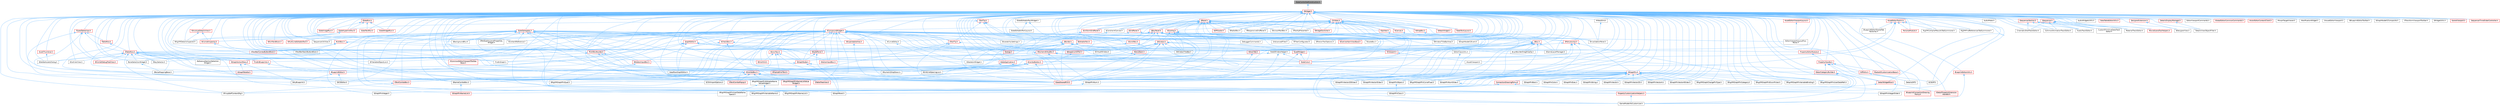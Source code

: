digraph "SlateControlledConstruction.h"
{
 // INTERACTIVE_SVG=YES
 // LATEX_PDF_SIZE
  bgcolor="transparent";
  edge [fontname=Helvetica,fontsize=10,labelfontname=Helvetica,labelfontsize=10];
  node [fontname=Helvetica,fontsize=10,shape=box,height=0.2,width=0.4];
  Node1 [id="Node000001",label="SlateControlledConstruction.h",height=0.2,width=0.4,color="gray40", fillcolor="grey60", style="filled", fontcolor="black",tooltip=" "];
  Node1 -> Node2 [id="edge1_Node000001_Node000002",dir="back",color="steelblue1",style="solid",tooltip=" "];
  Node2 [id="Node000002",label="SWidget.h",height=0.2,width=0.4,color="red", fillcolor="#FFF0F0", style="filled",URL="$dc/df5/SWidget_8h.html",tooltip=" "];
  Node2 -> Node3 [id="edge2_Node000002_Node000003",dir="back",color="steelblue1",style="solid",tooltip=" "];
  Node3 [id="Node000003",label="AssetEditorToolkit.h",height=0.2,width=0.4,color="red", fillcolor="#FFF0F0", style="filled",URL="$d9/d8b/AssetEditorToolkit_8h.html",tooltip=" "];
  Node3 -> Node7 [id="edge3_Node000003_Node000007",dir="back",color="steelblue1",style="solid",tooltip=" "];
  Node7 [id="Node000007",label="BlueprintEditor.h",height=0.2,width=0.4,color="red", fillcolor="#FFF0F0", style="filled",URL="$df/d7d/BlueprintEditor_8h.html",tooltip=" "];
  Node7 -> Node15 [id="edge4_Node000007_Node000015",dir="back",color="steelblue1",style="solid",tooltip=" "];
  Node15 [id="Node000015",label="SMyBlueprint.h",height=0.2,width=0.4,color="grey40", fillcolor="white", style="filled",URL="$d3/d34/SMyBlueprint_8h.html",tooltip=" "];
  Node7 -> Node16 [id="edge5_Node000007_Node000016",dir="back",color="steelblue1",style="solid",tooltip=" "];
  Node16 [id="Node000016",label="SSCSEditor.h",height=0.2,width=0.4,color="grey40", fillcolor="white", style="filled",URL="$d0/d2e/SSCSEditor_8h.html",tooltip=" "];
  Node3 -> Node21 [id="edge6_Node000003_Node000021",dir="back",color="steelblue1",style="solid",tooltip=" "];
  Node21 [id="Node000021",label="BlueprintEditorSharedTab\lFactories.h",height=0.2,width=0.4,color="grey40", fillcolor="white", style="filled",URL="$d3/d15/BlueprintEditorSharedTabFactories_8h.html",tooltip=" "];
  Node3 -> Node22 [id="edge7_Node000003_Node000022",dir="back",color="steelblue1",style="solid",tooltip=" "];
  Node22 [id="Node000022",label="FindInGraph.h",height=0.2,width=0.4,color="grey40", fillcolor="white", style="filled",URL="$de/d36/FindInGraph_8h.html",tooltip=" "];
  Node3 -> Node27 [id="edge8_Node000003_Node000027",dir="back",color="steelblue1",style="solid",tooltip=" "];
  Node27 [id="Node000027",label="PersonaModule.h",height=0.2,width=0.4,color="red", fillcolor="#FFF0F0", style="filled",URL="$de/d74/PersonaModule_8h.html",tooltip=" "];
  Node3 -> Node29 [id="edge9_Node000003_Node000029",dir="back",color="steelblue1",style="solid",tooltip=" "];
  Node29 [id="Node000029",label="RigVMCompilerResultsTabSummoner.h",height=0.2,width=0.4,color="grey40", fillcolor="white", style="filled",URL="$dd/d05/RigVMCompilerResultsTabSummoner_8h.html",tooltip=" "];
  Node3 -> Node36 [id="edge10_Node000003_Node000036",dir="back",color="steelblue1",style="solid",tooltip=" "];
  Node36 [id="Node000036",label="RigVMFindReferencesTabSummoner.h",height=0.2,width=0.4,color="grey40", fillcolor="white", style="filled",URL="$d5/d7d/RigVMFindReferencesTabSummoner_8h.html",tooltip=" "];
  Node2 -> Node63 [id="edge11_Node000002_Node000063",dir="back",color="steelblue1",style="solid",tooltip=" "];
  Node63 [id="Node000063",label="AssetEditorViewportLayout.h",height=0.2,width=0.4,color="red", fillcolor="#FFF0F0", style="filled",URL="$df/d46/AssetEditorViewportLayout_8h.html",tooltip=" "];
  Node63 -> Node65 [id="edge12_Node000063_Node000065",dir="back",color="steelblue1",style="solid",tooltip=" "];
  Node65 [id="Node000065",label="EditorViewportLayoutFour\lPanes.h",height=0.2,width=0.4,color="grey40", fillcolor="white", style="filled",URL="$d4/d84/EditorViewportLayoutFourPanes_8h.html",tooltip=" "];
  Node2 -> Node70 [id="edge13_Node000002_Node000070",dir="back",color="steelblue1",style="solid",tooltip=" "];
  Node70 [id="Node000070",label="AssetThumbnail.h",height=0.2,width=0.4,color="red", fillcolor="#FFF0F0", style="filled",URL="$d7/d61/AssetThumbnail_8h.html",tooltip=" "];
  Node70 -> Node79 [id="edge14_Node000070_Node000079",dir="back",color="steelblue1",style="solid",tooltip=" "];
  Node79 [id="Node000079",label="SDeleteAssetsDialog.h",height=0.2,width=0.4,color="grey40", fillcolor="white", style="filled",URL="$d7/d0d/SDeleteAssetsDialog_8h.html",tooltip=" "];
  Node2 -> Node80 [id="edge15_Node000002_Node000080",dir="back",color="steelblue1",style="solid",tooltip=" "];
  Node80 [id="Node000080",label="AudioMeter.h",height=0.2,width=0.4,color="grey40", fillcolor="white", style="filled",URL="$de/db0/AudioMeter_8h.html",tooltip=" "];
  Node2 -> Node81 [id="edge16_Node000002_Node000081",dir="back",color="steelblue1",style="solid",tooltip=" "];
  Node81 [id="Node000081",label="AudioTrackEditor.h",height=0.2,width=0.4,color="grey40", fillcolor="white", style="filled",URL="$dd/d96/AudioTrackEditor_8h.html",tooltip=" "];
  Node2 -> Node82 [id="edge17_Node000002_Node000082",dir="back",color="steelblue1",style="solid",tooltip=" "];
  Node82 [id="Node000082",label="AudioWidgetsUtils.h",height=0.2,width=0.4,color="grey40", fillcolor="white", style="filled",URL="$da/d9a/AudioWidgetsUtils_8h.html",tooltip=" "];
  Node2 -> Node83 [id="edge18_Node000002_Node000083",dir="back",color="steelblue1",style="solid",tooltip=" "];
  Node83 [id="Node000083",label="BlueprintConnectionDrawing\lPolicy.h",height=0.2,width=0.4,color="red", fillcolor="#FFF0F0", style="filled",URL="$d2/dfc/BlueprintConnectionDrawingPolicy_8h.html",tooltip=" "];
  Node2 -> Node7 [id="edge19_Node000002_Node000007",dir="back",color="steelblue1",style="solid",tooltip=" "];
  Node2 -> Node21 [id="edge20_Node000002_Node000021",dir="back",color="steelblue1",style="solid",tooltip=" "];
  Node2 -> Node85 [id="edge21_Node000002_Node000085",dir="back",color="steelblue1",style="solid",tooltip=" "];
  Node85 [id="Node000085",label="BlueprintEditorUtils.h",height=0.2,width=0.4,color="red", fillcolor="#FFF0F0", style="filled",URL="$d7/d3d/BlueprintEditorUtils_8h.html",tooltip=" "];
  Node85 -> Node87 [id="edge22_Node000085_Node000087",dir="back",color="steelblue1",style="solid",tooltip=" "];
  Node87 [id="Node000087",label="GameModeInfoCustomizer.h",height=0.2,width=0.4,color="grey40", fillcolor="white", style="filled",URL="$d5/df3/GameModeInfoCustomizer_8h.html",tooltip=" "];
  Node2 -> Node88 [id="edge23_Node000002_Node000088",dir="back",color="steelblue1",style="solid",tooltip=" "];
  Node88 [id="Node000088",label="BoneSelectionWidget.h",height=0.2,width=0.4,color="grey40", fillcolor="white", style="filled",URL="$d4/dd3/BoneSelectionWidget_8h.html",tooltip=" "];
  Node88 -> Node89 [id="edge24_Node000088_Node000089",dir="back",color="steelblue1",style="solid",tooltip=" "];
  Node89 [id="Node000089",label="SBoneMappingBase.h",height=0.2,width=0.4,color="grey40", fillcolor="white", style="filled",URL="$d7/d49/SBoneMappingBase_8h.html",tooltip=" "];
  Node2 -> Node90 [id="edge25_Node000002_Node000090",dir="back",color="steelblue1",style="solid",tooltip=" "];
  Node90 [id="Node000090",label="BrushBuilderDragDropOp.h",height=0.2,width=0.4,color="grey40", fillcolor="white", style="filled",URL="$d9/d56/BrushBuilderDragDropOp_8h.html",tooltip=" "];
  Node2 -> Node91 [id="edge26_Node000002_Node000091",dir="back",color="steelblue1",style="solid",tooltip=" "];
  Node91 [id="Node000091",label="Children.h",height=0.2,width=0.4,color="red", fillcolor="#FFF0F0", style="filled",URL="$db/d68/Children_8h.html",tooltip=" "];
  Node91 -> Node165 [id="edge27_Node000091_Node000165",dir="back",color="steelblue1",style="solid",tooltip=" "];
  Node165 [id="Node000165",label="SBox.h",height=0.2,width=0.4,color="red", fillcolor="#FFF0F0", style="filled",URL="$dd/d43/SBox_8h.html",tooltip=" "];
  Node165 -> Node90 [id="edge28_Node000165_Node000090",dir="back",color="steelblue1",style="solid",tooltip=" "];
  Node165 -> Node87 [id="edge29_Node000165_Node000087",dir="back",color="steelblue1",style="solid",tooltip=" "];
  Node165 -> Node166 [id="edge30_Node000165_Node000166",dir="back",color="steelblue1",style="solid",tooltip=" "];
  Node166 [id="Node000166",label="SComboBox.h",height=0.2,width=0.4,color="red", fillcolor="#FFF0F0", style="filled",URL="$d2/dd5/SComboBox_8h.html",tooltip=" "];
  Node166 -> Node175 [id="edge31_Node000166_Node000175",dir="back",color="steelblue1",style="solid",tooltip=" "];
  Node175 [id="Node000175",label="SCSVImportOptions.h",height=0.2,width=0.4,color="grey40", fillcolor="white", style="filled",URL="$d7/dfe/SCSVImportOptions_8h.html",tooltip=" "];
  Node166 -> Node178 [id="edge32_Node000166_Node000178",dir="back",color="steelblue1",style="solid",tooltip=" "];
  Node178 [id="Node000178",label="SNameComboBox.h",height=0.2,width=0.4,color="grey40", fillcolor="white", style="filled",URL="$d8/d4b/SNameComboBox_8h.html",tooltip=" "];
  Node178 -> Node127 [id="edge33_Node000178_Node000127",dir="back",color="steelblue1",style="solid",tooltip=" "];
  Node127 [id="Node000127",label="SGraphPinNameList.h",height=0.2,width=0.4,color="red", fillcolor="#FFF0F0", style="filled",URL="$d4/d09/SGraphPinNameList_8h.html",tooltip=" "];
  Node166 -> Node179 [id="edge34_Node000166_Node000179",dir="back",color="steelblue1",style="solid",tooltip=" "];
  Node179 [id="Node000179",label="SRigVMGraphPinEditableName\lValueWidget.h",height=0.2,width=0.4,color="grey40", fillcolor="white", style="filled",URL="$da/d0c/SRigVMGraphPinEditableNameValueWidget_8h.html",tooltip=" "];
  Node179 -> Node149 [id="edge35_Node000179_Node000149",dir="back",color="steelblue1",style="solid",tooltip=" "];
  Node149 [id="Node000149",label="SRigVMGraphPinUserDataName\lSpace.h",height=0.2,width=0.4,color="grey40", fillcolor="white", style="filled",URL="$d7/dfd/SRigVMGraphPinUserDataNameSpace_8h.html",tooltip=" "];
  Node179 -> Node152 [id="edge36_Node000179_Node000152",dir="back",color="steelblue1",style="solid",tooltip=" "];
  Node152 [id="Node000152",label="SRigVMGraphPinVariableName.h",height=0.2,width=0.4,color="grey40", fillcolor="white", style="filled",URL="$d0/da1/SRigVMGraphPinVariableName_8h.html",tooltip=" "];
  Node166 -> Node180 [id="edge37_Node000166_Node000180",dir="back",color="steelblue1",style="solid",tooltip=" "];
  Node180 [id="Node000180",label="SRigVMGraphPinNameListValue\lWidget.h",height=0.2,width=0.4,color="red", fillcolor="#FFF0F0", style="filled",URL="$dc/dac/SRigVMGraphPinNameListValueWidget_8h.html",tooltip=" "];
  Node180 -> Node147 [id="edge38_Node000180_Node000147",dir="back",color="steelblue1",style="solid",tooltip=" "];
  Node147 [id="Node000147",label="SRigVMGraphPinNameList.h",height=0.2,width=0.4,color="grey40", fillcolor="white", style="filled",URL="$d7/dfc/SRigVMGraphPinNameList_8h.html",tooltip=" "];
  Node166 -> Node181 [id="edge39_Node000166_Node000181",dir="back",color="steelblue1",style="solid",tooltip=" "];
  Node181 [id="Node000181",label="STableTreeView.h",height=0.2,width=0.4,color="red", fillcolor="#FFF0F0", style="filled",URL="$dd/d46/STableTreeView_8h.html",tooltip=" "];
  Node166 -> Node184 [id="edge40_Node000166_Node000184",dir="back",color="steelblue1",style="solid",tooltip=" "];
  Node184 [id="Node000184",label="STextComboBox.h",height=0.2,width=0.4,color="red", fillcolor="#FFF0F0", style="filled",URL="$d6/d14/STextComboBox_8h.html",tooltip=" "];
  Node184 -> Node185 [id="edge41_Node000184_Node000185",dir="back",color="steelblue1",style="solid",tooltip=" "];
  Node185 [id="Node000185",label="SFixupSelfContextDlg.h",height=0.2,width=0.4,color="grey40", fillcolor="white", style="filled",URL="$d5/da4/SFixupSelfContextDlg_8h.html",tooltip=" "];
  Node166 -> Node186 [id="edge42_Node000166_Node000186",dir="back",color="steelblue1",style="solid",tooltip=" "];
  Node186 [id="Node000186",label="STextComboPopup.h",height=0.2,width=0.4,color="red", fillcolor="#FFF0F0", style="filled",URL="$d1/d76/STextComboPopup_8h.html",tooltip=" "];
  Node166 -> Node163 [id="edge43_Node000166_Node000163",dir="back",color="steelblue1",style="solid",tooltip=" "];
  Node163 [id="Node000163",label="SlateSharedPCH.h",height=0.2,width=0.4,color="red", fillcolor="#FFF0F0", style="filled",URL="$d1/dfc/SlateSharedPCH_8h.html",tooltip=" "];
  Node165 -> Node195 [id="edge44_Node000165_Node000195",dir="back",color="steelblue1",style="solid",tooltip=" "];
  Node195 [id="Node000195",label="SGameLayerManager.h",height=0.2,width=0.4,color="grey40", fillcolor="white", style="filled",URL="$da/d3a/SGameLayerManager_8h.html",tooltip=" "];
  Node165 -> Node129 [id="edge45_Node000165_Node000129",dir="back",color="steelblue1",style="solid",tooltip=" "];
  Node129 [id="Node000129",label="SGraphPinNum.h",height=0.2,width=0.4,color="grey40", fillcolor="white", style="filled",URL="$d7/da4/SGraphPinNum_8h.html",tooltip=" "];
  Node129 -> Node130 [id="edge46_Node000129_Node000130",dir="back",color="steelblue1",style="solid",tooltip=" "];
  Node130 [id="Node000130",label="SGraphPinInteger.h",height=0.2,width=0.4,color="grey40", fillcolor="white", style="filled",URL="$df/d54/SGraphPinInteger_8h.html",tooltip=" "];
  Node165 -> Node131 [id="edge47_Node000165_Node000131",dir="back",color="steelblue1",style="solid",tooltip=" "];
  Node131 [id="Node000131",label="SGraphPinNumSlider.h",height=0.2,width=0.4,color="grey40", fillcolor="white", style="filled",URL="$d5/d00/SGraphPinNumSlider_8h.html",tooltip=" "];
  Node131 -> Node132 [id="edge48_Node000131_Node000132",dir="back",color="steelblue1",style="solid",tooltip=" "];
  Node132 [id="Node000132",label="SGraphPinIntegerSlider.h",height=0.2,width=0.4,color="grey40", fillcolor="white", style="filled",URL="$da/d60/SGraphPinIntegerSlider_8h.html",tooltip=" "];
  Node165 -> Node139 [id="edge49_Node000165_Node000139",dir="back",color="steelblue1",style="solid",tooltip=" "];
  Node139 [id="Node000139",label="SGraphPinVector2DSlider.h",height=0.2,width=0.4,color="grey40", fillcolor="white", style="filled",URL="$d7/d05/SGraphPinVector2DSlider_8h.html",tooltip=" "];
  Node165 -> Node142 [id="edge50_Node000165_Node000142",dir="back",color="steelblue1",style="solid",tooltip=" "];
  Node142 [id="Node000142",label="SGraphPinVectorSlider.h",height=0.2,width=0.4,color="grey40", fillcolor="white", style="filled",URL="$dc/d38/SGraphPinVectorSlider_8h.html",tooltip=" "];
  Node165 -> Node237 [id="edge51_Node000165_Node000237",dir="back",color="steelblue1",style="solid",tooltip=" "];
  Node237 [id="Node000237",label="STableRow.h",height=0.2,width=0.4,color="red", fillcolor="#FFF0F0", style="filled",URL="$d8/d43/STableRow_8h.html",tooltip=" "];
  Node237 -> Node88 [id="edge52_Node000237_Node000088",dir="back",color="steelblue1",style="solid",tooltip=" "];
  Node237 -> Node243 [id="edge53_Node000237_Node000243",dir="back",color="steelblue1",style="solid",tooltip=" "];
  Node243 [id="Node000243",label="FindInBlueprints.h",height=0.2,width=0.4,color="red", fillcolor="#FFF0F0", style="filled",URL="$d0/d27/FindInBlueprints_8h.html",tooltip=" "];
  Node243 -> Node7 [id="edge54_Node000243_Node000007",dir="back",color="steelblue1",style="solid",tooltip=" "];
  Node237 -> Node22 [id="edge55_Node000237_Node000022",dir="back",color="steelblue1",style="solid",tooltip=" "];
  Node237 -> Node296 [id="edge56_Node000237_Node000296",dir="back",color="steelblue1",style="solid",tooltip=" "];
  Node296 [id="Node000296",label="ReferenceSectionSelection\lWidget.h",height=0.2,width=0.4,color="grey40", fillcolor="white", style="filled",URL="$db/d75/ReferenceSectionSelectionWidget_8h.html",tooltip=" "];
  Node237 -> Node89 [id="edge57_Node000237_Node000089",dir="back",color="steelblue1",style="solid",tooltip=" "];
  Node237 -> Node166 [id="edge58_Node000237_Node000166",dir="back",color="steelblue1",style="solid",tooltip=" "];
  Node237 -> Node79 [id="edge59_Node000237_Node000079",dir="back",color="steelblue1",style="solid",tooltip=" "];
  Node237 -> Node300 [id="edge60_Node000237_Node000300",dir="back",color="steelblue1",style="solid",tooltip=" "];
  Node300 [id="Node000300",label="SFilterableObjectList.h",height=0.2,width=0.4,color="grey40", fillcolor="white", style="filled",URL="$dc/de4/SFilterableObjectList_8h.html",tooltip=" "];
  Node237 -> Node185 [id="edge61_Node000237_Node000185",dir="back",color="steelblue1",style="solid",tooltip=" "];
  Node237 -> Node301 [id="edge62_Node000237_Node000301",dir="back",color="steelblue1",style="solid",tooltip=" "];
  Node301 [id="Node000301",label="SGraphActionMenu.h",height=0.2,width=0.4,color="red", fillcolor="#FFF0F0", style="filled",URL="$d0/d9a/SGraphActionMenu_8h.html",tooltip=" "];
  Node301 -> Node304 [id="edge63_Node000301_Node000304",dir="back",color="steelblue1",style="solid",tooltip=" "];
  Node304 [id="Node000304",label="SGraphPalette.h",height=0.2,width=0.4,color="red", fillcolor="#FFF0F0", style="filled",URL="$d5/dd1/SGraphPalette_8h.html",tooltip=" "];
  Node301 -> Node15 [id="edge64_Node000301_Node000015",dir="back",color="steelblue1",style="solid",tooltip=" "];
  Node237 -> Node309 [id="edge65_Node000237_Node000309",dir="back",color="steelblue1",style="solid",tooltip=" "];
  Node309 [id="Node000309",label="SKeySelector.h",height=0.2,width=0.4,color="grey40", fillcolor="white", style="filled",URL="$de/d62/SKeySelector_8h.html",tooltip=" "];
  Node237 -> Node310 [id="edge66_Node000237_Node000310",dir="back",color="steelblue1",style="solid",tooltip=" "];
  Node310 [id="Node000310",label="SKismetDebugTreeView.h",height=0.2,width=0.4,color="red", fillcolor="#FFF0F0", style="filled",URL="$dc/df5/SKismetDebugTreeView_8h.html",tooltip=" "];
  Node237 -> Node288 [id="edge67_Node000237_Node000288",dir="back",color="steelblue1",style="solid",tooltip=" "];
  Node288 [id="Node000288",label="SOutlinerView.h",height=0.2,width=0.4,color="grey40", fillcolor="white", style="filled",URL="$d5/de1/SOutlinerView_8h.html",tooltip=" "];
  Node237 -> Node16 [id="edge68_Node000237_Node000016",dir="back",color="steelblue1",style="solid",tooltip=" "];
  Node237 -> Node315 [id="edge69_Node000237_Node000315",dir="back",color="steelblue1",style="solid",tooltip=" "];
  Node315 [id="Node000315",label="SSkeletonWidget.h",height=0.2,width=0.4,color="grey40", fillcolor="white", style="filled",URL="$dd/da7/SSkeletonWidget_8h.html",tooltip=" "];
  Node237 -> Node163 [id="edge70_Node000237_Node000163",dir="back",color="steelblue1",style="solid",tooltip=" "];
  Node165 -> Node345 [id="edge71_Node000165_Node000345",dir="back",color="steelblue1",style="solid",tooltip=" "];
  Node345 [id="Node000345",label="SWindowTitleBar.h",height=0.2,width=0.4,color="grey40", fillcolor="white", style="filled",URL="$d0/dce/SWindowTitleBar_8h.html",tooltip=" "];
  Node165 -> Node163 [id="edge72_Node000165_Node000163",dir="back",color="steelblue1",style="solid",tooltip=" "];
  Node91 -> Node346 [id="edge73_Node000091_Node000346",dir="back",color="steelblue1",style="solid",tooltip=" "];
  Node346 [id="Node000346",label="SBoxPanel.h",height=0.2,width=0.4,color="red", fillcolor="#FFF0F0", style="filled",URL="$d8/de6/SBoxPanel_8h.html",tooltip=" "];
  Node346 -> Node320 [id="edge74_Node000346_Node000320",dir="back",color="steelblue1",style="solid",tooltip=" "];
  Node320 [id="Node000320",label="DiffUtils.h",height=0.2,width=0.4,color="red", fillcolor="#FFF0F0", style="filled",URL="$d4/d91/DiffUtils_8h.html",tooltip=" "];
  Node320 -> Node325 [id="edge75_Node000320_Node000325",dir="back",color="steelblue1",style="solid",tooltip=" "];
  Node325 [id="Node000325",label="DetailsDiff.h",height=0.2,width=0.4,color="grey40", fillcolor="white", style="filled",URL="$de/dfc/DetailsDiff_8h.html",tooltip=" "];
  Node320 -> Node326 [id="edge76_Node000320_Node000326",dir="back",color="steelblue1",style="solid",tooltip=" "];
  Node326 [id="Node000326",label="SCSDiff.h",height=0.2,width=0.4,color="grey40", fillcolor="white", style="filled",URL="$da/dc5/SCSDiff_8h.html",tooltip=" "];
  Node346 -> Node87 [id="edge77_Node000346_Node000087",dir="back",color="steelblue1",style="solid",tooltip=" "];
  Node346 -> Node369 [id="edge78_Node000346_Node000369",dir="back",color="steelblue1",style="solid",tooltip=" "];
  Node369 [id="Node000369",label="PropertyCustomizationHelpers.h",height=0.2,width=0.4,color="red", fillcolor="#FFF0F0", style="filled",URL="$d7/dd0/PropertyCustomizationHelpers_8h.html",tooltip=" "];
  Node369 -> Node87 [id="edge79_Node000369_Node000087",dir="back",color="steelblue1",style="solid",tooltip=" "];
  Node346 -> Node372 [id="edge80_Node000346_Node000372",dir="back",color="steelblue1",style="solid",tooltip=" "];
  Node372 [id="Node000372",label="SBreadcrumbTrail.h",height=0.2,width=0.4,color="red", fillcolor="#FFF0F0", style="filled",URL="$d4/de2/SBreadcrumbTrail_8h.html",tooltip=" "];
  Node372 -> Node181 [id="edge81_Node000372_Node000181",dir="back",color="steelblue1",style="solid",tooltip=" "];
  Node346 -> Node373 [id="edge82_Node000346_Node000373",dir="back",color="steelblue1",style="solid",tooltip=" "];
  Node373 [id="Node000373",label="SComboButton.h",height=0.2,width=0.4,color="red", fillcolor="#FFF0F0", style="filled",URL="$dc/d43/SComboButton_8h.html",tooltip=" "];
  Node373 -> Node89 [id="edge83_Node000373_Node000089",dir="back",color="steelblue1",style="solid",tooltip=" "];
  Node373 -> Node166 [id="edge84_Node000373_Node000166",dir="back",color="steelblue1",style="solid",tooltip=" "];
  Node373 -> Node214 [id="edge85_Node000373_Node000214",dir="back",color="steelblue1",style="solid",tooltip=" "];
  Node214 [id="Node000214",label="SGridLineSpacingList.h",height=0.2,width=0.4,color="grey40", fillcolor="white", style="filled",URL="$db/d48/SGridLineSpacingList_8h.html",tooltip=" "];
  Node373 -> Node221 [id="edge86_Node000373_Node000221",dir="back",color="steelblue1",style="solid",tooltip=" "];
  Node221 [id="Node000221",label="SNumericDropDown.h",height=0.2,width=0.4,color="grey40", fillcolor="white", style="filled",URL="$d3/d12/SNumericDropDown_8h.html",tooltip=" "];
  Node373 -> Node377 [id="edge87_Node000373_Node000377",dir="back",color="steelblue1",style="solid",tooltip=" "];
  Node377 [id="Node000377",label="SPopUpErrorText.h",height=0.2,width=0.4,color="red", fillcolor="#FFF0F0", style="filled",URL="$d7/d15/SPopUpErrorText_8h.html",tooltip=" "];
  Node373 -> Node179 [id="edge88_Node000373_Node000179",dir="back",color="steelblue1",style="solid",tooltip=" "];
  Node373 -> Node180 [id="edge89_Node000373_Node000180",dir="back",color="steelblue1",style="solid",tooltip=" "];
  Node373 -> Node163 [id="edge90_Node000373_Node000163",dir="back",color="steelblue1",style="solid",tooltip=" "];
  Node346 -> Node214 [id="edge91_Node000346_Node000214",dir="back",color="steelblue1",style="solid",tooltip=" "];
  Node346 -> Node221 [id="edge92_Node000346_Node000221",dir="back",color="steelblue1",style="solid",tooltip=" "];
  Node346 -> Node380 [id="edge93_Node000346_Node000380",dir="back",color="steelblue1",style="solid",tooltip=" "];
  Node380 [id="Node000380",label="SNumericEntryBox.h",height=0.2,width=0.4,color="red", fillcolor="#FFF0F0", style="filled",URL="$d8/d1a/SNumericEntryBox_8h.html",tooltip=" "];
  Node380 -> Node129 [id="edge94_Node000380_Node000129",dir="back",color="steelblue1",style="solid",tooltip=" "];
  Node380 -> Node131 [id="edge95_Node000380_Node000131",dir="back",color="steelblue1",style="solid",tooltip=" "];
  Node380 -> Node139 [id="edge96_Node000380_Node000139",dir="back",color="steelblue1",style="solid",tooltip=" "];
  Node380 -> Node142 [id="edge97_Node000380_Node000142",dir="back",color="steelblue1",style="solid",tooltip=" "];
  Node380 -> Node381 [id="edge98_Node000380_Node000381",dir="back",color="steelblue1",style="solid",tooltip=" "];
  Node381 [id="Node000381",label="SRotatorInputBox.h",height=0.2,width=0.4,color="red", fillcolor="#FFF0F0", style="filled",URL="$de/dd2/SRotatorInputBox_8h.html",tooltip=" "];
  Node381 -> Node148 [id="edge99_Node000381_Node000148",dir="back",color="steelblue1",style="solid",tooltip=" "];
  Node148 [id="Node000148",label="SRigVMGraphPinQuat.h",height=0.2,width=0.4,color="grey40", fillcolor="white", style="filled",URL="$de/dda/SRigVMGraphPinQuat_8h.html",tooltip=" "];
  Node380 -> Node385 [id="edge100_Node000380_Node000385",dir="back",color="steelblue1",style="solid",tooltip=" "];
  Node385 [id="Node000385",label="SVectorInputBox.h",height=0.2,width=0.4,color="red", fillcolor="#FFF0F0", style="filled",URL="$df/d44/SVectorInputBox_8h.html",tooltip=" "];
  Node346 -> Node16 [id="edge101_Node000346_Node000016",dir="back",color="steelblue1",style="solid",tooltip=" "];
  Node346 -> Node388 [id="edge102_Node000346_Node000388",dir="back",color="steelblue1",style="solid",tooltip=" "];
  Node388 [id="Node000388",label="SScrollBox.h",height=0.2,width=0.4,color="red", fillcolor="#FFF0F0", style="filled",URL="$d3/da2/SScrollBox_8h.html",tooltip=" "];
  Node388 -> Node372 [id="edge103_Node000388_Node000372",dir="back",color="steelblue1",style="solid",tooltip=" "];
  Node388 -> Node163 [id="edge104_Node000388_Node000163",dir="back",color="steelblue1",style="solid",tooltip=" "];
  Node346 -> Node315 [id="edge105_Node000346_Node000315",dir="back",color="steelblue1",style="solid",tooltip=" "];
  Node346 -> Node237 [id="edge106_Node000346_Node000237",dir="back",color="steelblue1",style="solid",tooltip=" "];
  Node346 -> Node395 [id="edge107_Node000346_Node000395",dir="back",color="steelblue1",style="solid",tooltip=" "];
  Node395 [id="Node000395",label="SWindow.h",height=0.2,width=0.4,color="red", fillcolor="#FFF0F0", style="filled",URL="$d2/d6d/SWindow_8h.html",tooltip=" "];
  Node395 -> Node7 [id="edge108_Node000395_Node000007",dir="back",color="steelblue1",style="solid",tooltip=" "];
  Node395 -> Node397 [id="edge109_Node000395_Node000397",dir="back",color="steelblue1",style="solid",tooltip=" "];
  Node397 [id="Node000397",label="Dialogs.h",height=0.2,width=0.4,color="red", fillcolor="#FFF0F0", style="filled",URL="$d2/d5c/Dialogs_8h.html",tooltip=" "];
  Node395 -> Node576 [id="edge110_Node000395_Node000576",dir="back",color="steelblue1",style="solid",tooltip=" "];
  Node576 [id="Node000576",label="MenuStack.h",height=0.2,width=0.4,color="red", fillcolor="#FFF0F0", style="filled",URL="$d8/d80/MenuStack_8h.html",tooltip=" "];
  Node576 -> Node577 [id="edge111_Node000576_Node000577",dir="back",color="steelblue1",style="solid",tooltip=" "];
  Node577 [id="Node000577",label="SlateApplication.h",height=0.2,width=0.4,color="red", fillcolor="#FFF0F0", style="filled",URL="$db/d28/SlateApplication_8h.html",tooltip=" "];
  Node577 -> Node166 [id="edge112_Node000577_Node000166",dir="back",color="steelblue1",style="solid",tooltip=" "];
  Node577 -> Node214 [id="edge113_Node000577_Node000214",dir="back",color="steelblue1",style="solid",tooltip=" "];
  Node577 -> Node221 [id="edge114_Node000577_Node000221",dir="back",color="steelblue1",style="solid",tooltip=" "];
  Node577 -> Node163 [id="edge115_Node000577_Node000163",dir="back",color="steelblue1",style="solid",tooltip=" "];
  Node576 -> Node163 [id="edge116_Node000576_Node000163",dir="back",color="steelblue1",style="solid",tooltip=" "];
  Node395 -> Node613 [id="edge117_Node000395_Node000613",dir="back",color="steelblue1",style="solid",tooltip=" "];
  Node613 [id="Node000613",label="PropertyEditorModule.h",height=0.2,width=0.4,color="red", fillcolor="#FFF0F0", style="filled",URL="$d5/d90/PropertyEditorModule_8h.html",tooltip=" "];
  Node613 -> Node617 [id="edge118_Node000613_Node000617",dir="back",color="steelblue1",style="solid",tooltip=" "];
  Node617 [id="Node000617",label="PropertyHandle.h",height=0.2,width=0.4,color="red", fillcolor="#FFF0F0", style="filled",URL="$d7/d90/PropertyHandle_8h.html",tooltip=" "];
  Node617 -> Node618 [id="edge119_Node000617_Node000618",dir="back",color="steelblue1",style="solid",tooltip=" "];
  Node618 [id="Node000618",label="DetailCategoryBuilder.h",height=0.2,width=0.4,color="red", fillcolor="#FFF0F0", style="filled",URL="$d9/de8/DetailCategoryBuilder_8h.html",tooltip=" "];
  Node618 -> Node620 [id="edge120_Node000618_Node000620",dir="back",color="steelblue1",style="solid",tooltip=" "];
  Node620 [id="Node000620",label="DetailWidgetRow.h",height=0.2,width=0.4,color="red", fillcolor="#FFF0F0", style="filled",URL="$d4/d4d/DetailWidgetRow_8h.html",tooltip=" "];
  Node620 -> Node621 [id="edge121_Node000620_Node000621",dir="back",color="steelblue1",style="solid",tooltip=" "];
  Node621 [id="Node000621",label="IDetailPropertyExtension\lHandler.h",height=0.2,width=0.4,color="red", fillcolor="#FFF0F0", style="filled",URL="$d6/d81/IDetailPropertyExtensionHandler_8h.html",tooltip=" "];
  Node620 -> Node369 [id="edge122_Node000620_Node000369",dir="back",color="steelblue1",style="solid",tooltip=" "];
  Node618 -> Node87 [id="edge123_Node000618_Node000087",dir="back",color="steelblue1",style="solid",tooltip=" "];
  Node617 -> Node620 [id="edge124_Node000617_Node000620",dir="back",color="steelblue1",style="solid",tooltip=" "];
  Node617 -> Node320 [id="edge125_Node000617_Node000320",dir="back",color="steelblue1",style="solid",tooltip=" "];
  Node617 -> Node644 [id="edge126_Node000617_Node000644",dir="back",color="steelblue1",style="solid",tooltip=" "];
  Node644 [id="Node000644",label="MediaIOCustomizationBase.h",height=0.2,width=0.4,color="red", fillcolor="#FFF0F0", style="filled",URL="$d2/dd0/MediaIOCustomizationBase_8h.html",tooltip=" "];
  Node617 -> Node369 [id="edge127_Node000617_Node000369",dir="back",color="steelblue1",style="solid",tooltip=" "];
  Node395 -> Node315 [id="edge128_Node000395_Node000315",dir="back",color="steelblue1",style="solid",tooltip=" "];
  Node395 -> Node654 [id="edge129_Node000395_Node000654",dir="back",color="steelblue1",style="solid",tooltip=" "];
  Node654 [id="Node000654",label="SViewport.h",height=0.2,width=0.4,color="red", fillcolor="#FFF0F0", style="filled",URL="$d8/db1/SViewport_8h.html",tooltip=" "];
  Node654 -> Node655 [id="edge130_Node000654_Node000655",dir="back",color="steelblue1",style="solid",tooltip=" "];
  Node655 [id="Node000655",label="IAssetViewport.h",height=0.2,width=0.4,color="grey40", fillcolor="white", style="filled",URL="$de/d65/IAssetViewport_8h.html",tooltip=" "];
  Node395 -> Node656 [id="edge131_Node000395_Node000656",dir="back",color="steelblue1",style="solid",tooltip=" "];
  Node656 [id="Node000656",label="SVirtualWindow.h",height=0.2,width=0.4,color="grey40", fillcolor="white", style="filled",URL="$d3/dd3/SVirtualWindow_8h.html",tooltip=" "];
  Node395 -> Node345 [id="edge132_Node000395_Node000345",dir="back",color="steelblue1",style="solid",tooltip=" "];
  Node395 -> Node577 [id="edge133_Node000395_Node000577",dir="back",color="steelblue1",style="solid",tooltip=" "];
  Node395 -> Node157 [id="edge134_Node000395_Node000157",dir="back",color="steelblue1",style="solid",tooltip=" "];
  Node157 [id="Node000157",label="SlateCore.h",height=0.2,width=0.4,color="red", fillcolor="#FFF0F0", style="filled",URL="$dc/d03/SlateCore_8h.html",tooltip=" "];
  Node395 -> Node163 [id="edge135_Node000395_Node000163",dir="back",color="steelblue1",style="solid",tooltip=" "];
  Node395 -> Node658 [id="edge136_Node000395_Node000658",dir="back",color="steelblue1",style="solid",tooltip=" "];
  Node658 [id="Node000658",label="SlateWindowHelper.h",height=0.2,width=0.4,color="grey40", fillcolor="white", style="filled",URL="$d4/df3/SlateWindowHelper_8h.html",tooltip=" "];
  Node658 -> Node577 [id="edge137_Node000658_Node000577",dir="back",color="steelblue1",style="solid",tooltip=" "];
  Node658 -> Node157 [id="edge138_Node000658_Node000157",dir="back",color="steelblue1",style="solid",tooltip=" "];
  Node658 -> Node163 [id="edge139_Node000658_Node000163",dir="back",color="steelblue1",style="solid",tooltip=" "];
  Node346 -> Node345 [id="edge140_Node000346_Node000345",dir="back",color="steelblue1",style="solid",tooltip=" "];
  Node346 -> Node679 [id="edge141_Node000346_Node000679",dir="back",color="steelblue1",style="solid",tooltip=" "];
  Node679 [id="Node000679",label="SWindowTitleBarArea.h",height=0.2,width=0.4,color="grey40", fillcolor="white", style="filled",URL="$d4/d09/SWindowTitleBarArea_8h.html",tooltip=" "];
  Node346 -> Node157 [id="edge142_Node000346_Node000157",dir="back",color="steelblue1",style="solid",tooltip=" "];
  Node346 -> Node163 [id="edge143_Node000346_Node000163",dir="back",color="steelblue1",style="solid",tooltip=" "];
  Node91 -> Node681 [id="edge144_Node000091_Node000681",dir="back",color="steelblue1",style="solid",tooltip=" "];
  Node681 [id="Node000681",label="SCanvas.h",height=0.2,width=0.4,color="red", fillcolor="#FFF0F0", style="filled",URL="$d4/dfa/SCanvas_8h.html",tooltip=" "];
  Node681 -> Node195 [id="edge145_Node000681_Node000195",dir="back",color="steelblue1",style="solid",tooltip=" "];
  Node91 -> Node683 [id="edge146_Node000091_Node000683",dir="back",color="steelblue1",style="solid",tooltip=" "];
  Node683 [id="Node000683",label="SCompoundWidget.h",height=0.2,width=0.4,color="red", fillcolor="#FFF0F0", style="filled",URL="$db/d0b/SCompoundWidget_8h.html",tooltip=" "];
  Node683 -> Node88 [id="edge147_Node000683_Node000088",dir="back",color="steelblue1",style="solid",tooltip=" "];
  Node683 -> Node696 [id="edge148_Node000683_Node000696",dir="back",color="steelblue1",style="solid",tooltip=" "];
  Node696 [id="Node000696",label="DebuggerCommands.h",height=0.2,width=0.4,color="grey40", fillcolor="white", style="filled",URL="$dc/da1/DebuggerCommands_8h.html",tooltip=" "];
  Node683 -> Node397 [id="edge149_Node000683_Node000397",dir="back",color="steelblue1",style="solid",tooltip=" "];
  Node683 -> Node243 [id="edge150_Node000683_Node000243",dir="back",color="steelblue1",style="solid",tooltip=" "];
  Node683 -> Node22 [id="edge151_Node000683_Node000022",dir="back",color="steelblue1",style="solid",tooltip=" "];
  Node683 -> Node697 [id="edge152_Node000683_Node000697",dir="back",color="steelblue1",style="solid",tooltip=" "];
  Node697 [id="Node000697",label="GraphEditor.h",height=0.2,width=0.4,color="red", fillcolor="#FFF0F0", style="filled",URL="$dc/dc5/GraphEditor_8h.html",tooltip=" "];
  Node697 -> Node7 [id="edge153_Node000697_Node000007",dir="back",color="steelblue1",style="solid",tooltip=" "];
  Node697 -> Node99 [id="edge154_Node000697_Node000099",dir="back",color="steelblue1",style="solid",tooltip=" "];
  Node99 [id="Node000099",label="DataflowGraphEditor.h",height=0.2,width=0.4,color="grey40", fillcolor="white", style="filled",URL="$d4/dfa/DataflowGraphEditor_8h.html",tooltip=" "];
  Node697 -> Node98 [id="edge155_Node000697_Node000098",dir="back",color="steelblue1",style="solid",tooltip=" "];
  Node98 [id="Node000098",label="SGraphNode.h",height=0.2,width=0.4,color="red", fillcolor="#FFF0F0", style="filled",URL="$d2/d30/SGraphNode_8h.html",tooltip=" "];
  Node98 -> Node99 [id="edge156_Node000098_Node000099",dir="back",color="steelblue1",style="solid",tooltip=" "];
  Node98 -> Node116 [id="edge157_Node000098_Node000116",dir="back",color="steelblue1",style="solid",tooltip=" "];
  Node116 [id="Node000116",label="SGraphPanel.h",height=0.2,width=0.4,color="grey40", fillcolor="white", style="filled",URL="$d2/dcf/SGraphPanel_8h.html",tooltip=" "];
  Node98 -> Node117 [id="edge158_Node000098_Node000117",dir="back",color="steelblue1",style="solid",tooltip=" "];
  Node117 [id="Node000117",label="SGraphPin.h",height=0.2,width=0.4,color="red", fillcolor="#FFF0F0", style="filled",URL="$d1/dd1/SGraphPin_8h.html",tooltip=" "];
  Node117 -> Node118 [id="edge159_Node000117_Node000118",dir="back",color="steelblue1",style="solid",tooltip=" "];
  Node118 [id="Node000118",label="ConnectionDrawingPolicy.h",height=0.2,width=0.4,color="red", fillcolor="#FFF0F0", style="filled",URL="$d5/dc8/ConnectionDrawingPolicy_8h.html",tooltip=" "];
  Node118 -> Node83 [id="edge160_Node000118_Node000083",dir="back",color="steelblue1",style="solid",tooltip=" "];
  Node118 -> Node116 [id="edge161_Node000118_Node000116",dir="back",color="steelblue1",style="solid",tooltip=" "];
  Node117 -> Node116 [id="edge162_Node000117_Node000116",dir="back",color="steelblue1",style="solid",tooltip=" "];
  Node117 -> Node123 [id="edge163_Node000117_Node000123",dir="back",color="steelblue1",style="solid",tooltip=" "];
  Node123 [id="Node000123",label="SGraphPinBool.h",height=0.2,width=0.4,color="grey40", fillcolor="white", style="filled",URL="$d8/d82/SGraphPinBool_8h.html",tooltip=" "];
  Node117 -> Node124 [id="edge164_Node000117_Node000124",dir="back",color="steelblue1",style="solid",tooltip=" "];
  Node124 [id="Node000124",label="SGraphPinColor.h",height=0.2,width=0.4,color="grey40", fillcolor="white", style="filled",URL="$dd/d8d/SGraphPinColor_8h.html",tooltip=" "];
  Node117 -> Node126 [id="edge165_Node000117_Node000126",dir="back",color="steelblue1",style="solid",tooltip=" "];
  Node126 [id="Node000126",label="SGraphPinExec.h",height=0.2,width=0.4,color="grey40", fillcolor="white", style="filled",URL="$d1/d4c/SGraphPinExec_8h.html",tooltip=" "];
  Node117 -> Node127 [id="edge166_Node000117_Node000127",dir="back",color="steelblue1",style="solid",tooltip=" "];
  Node117 -> Node129 [id="edge167_Node000117_Node000129",dir="back",color="steelblue1",style="solid",tooltip=" "];
  Node117 -> Node131 [id="edge168_Node000117_Node000131",dir="back",color="steelblue1",style="solid",tooltip=" "];
  Node117 -> Node133 [id="edge169_Node000117_Node000133",dir="back",color="steelblue1",style="solid",tooltip=" "];
  Node133 [id="Node000133",label="SGraphPinObject.h",height=0.2,width=0.4,color="grey40", fillcolor="white", style="filled",URL="$da/dd6/SGraphPinObject_8h.html",tooltip=" "];
  Node133 -> Node134 [id="edge170_Node000133_Node000134",dir="back",color="steelblue1",style="solid",tooltip=" "];
  Node134 [id="Node000134",label="SGraphPinClass.h",height=0.2,width=0.4,color="grey40", fillcolor="white", style="filled",URL="$df/d8d/SGraphPinClass_8h.html",tooltip=" "];
  Node117 -> Node135 [id="edge171_Node000117_Node000135",dir="back",color="steelblue1",style="solid",tooltip=" "];
  Node135 [id="Node000135",label="SGraphPinString.h",height=0.2,width=0.4,color="grey40", fillcolor="white", style="filled",URL="$d0/d49/SGraphPinString_8h.html",tooltip=" "];
  Node117 -> Node137 [id="edge172_Node000117_Node000137",dir="back",color="steelblue1",style="solid",tooltip=" "];
  Node137 [id="Node000137",label="SGraphPinVector.h",height=0.2,width=0.4,color="grey40", fillcolor="white", style="filled",URL="$d8/de7/SGraphPinVector_8h.html",tooltip=" "];
  Node117 -> Node138 [id="edge173_Node000117_Node000138",dir="back",color="steelblue1",style="solid",tooltip=" "];
  Node138 [id="Node000138",label="SGraphPinVector2D.h",height=0.2,width=0.4,color="grey40", fillcolor="white", style="filled",URL="$d7/d67/SGraphPinVector2D_8h.html",tooltip=" "];
  Node117 -> Node139 [id="edge174_Node000117_Node000139",dir="back",color="steelblue1",style="solid",tooltip=" "];
  Node117 -> Node140 [id="edge175_Node000117_Node000140",dir="back",color="steelblue1",style="solid",tooltip=" "];
  Node140 [id="Node000140",label="SGraphPinVector4.h",height=0.2,width=0.4,color="grey40", fillcolor="white", style="filled",URL="$d4/d94/SGraphPinVector4_8h.html",tooltip=" "];
  Node117 -> Node141 [id="edge176_Node000117_Node000141",dir="back",color="steelblue1",style="solid",tooltip=" "];
  Node141 [id="Node000141",label="SGraphPinVector4Slider.h",height=0.2,width=0.4,color="grey40", fillcolor="white", style="filled",URL="$d9/db8/SGraphPinVector4Slider_8h.html",tooltip=" "];
  Node117 -> Node142 [id="edge177_Node000117_Node000142",dir="back",color="steelblue1",style="solid",tooltip=" "];
  Node117 -> Node143 [id="edge178_Node000117_Node000143",dir="back",color="steelblue1",style="solid",tooltip=" "];
  Node143 [id="Node000143",label="SRigVMGraphChangePinType.h",height=0.2,width=0.4,color="grey40", fillcolor="white", style="filled",URL="$d4/da7/SRigVMGraphChangePinType_8h.html",tooltip=" "];
  Node117 -> Node144 [id="edge179_Node000117_Node000144",dir="back",color="steelblue1",style="solid",tooltip=" "];
  Node144 [id="Node000144",label="SRigVMGraphPinCategory.h",height=0.2,width=0.4,color="grey40", fillcolor="white", style="filled",URL="$da/d67/SRigVMGraphPinCategory_8h.html",tooltip=" "];
  Node117 -> Node145 [id="edge180_Node000117_Node000145",dir="back",color="steelblue1",style="solid",tooltip=" "];
  Node145 [id="Node000145",label="SRigVMGraphPinCurveFloat.h",height=0.2,width=0.4,color="grey40", fillcolor="white", style="filled",URL="$d3/d13/SRigVMGraphPinCurveFloat_8h.html",tooltip=" "];
  Node117 -> Node146 [id="edge181_Node000117_Node000146",dir="back",color="steelblue1",style="solid",tooltip=" "];
  Node146 [id="Node000146",label="SRigVMGraphPinEnumPicker.h",height=0.2,width=0.4,color="grey40", fillcolor="white", style="filled",URL="$d9/dd1/SRigVMGraphPinEnumPicker_8h.html",tooltip=" "];
  Node117 -> Node147 [id="edge182_Node000117_Node000147",dir="back",color="steelblue1",style="solid",tooltip=" "];
  Node117 -> Node148 [id="edge183_Node000117_Node000148",dir="back",color="steelblue1",style="solid",tooltip=" "];
  Node117 -> Node149 [id="edge184_Node000117_Node000149",dir="back",color="steelblue1",style="solid",tooltip=" "];
  Node117 -> Node150 [id="edge185_Node000117_Node000150",dir="back",color="steelblue1",style="solid",tooltip=" "];
  Node150 [id="Node000150",label="SRigVMGraphPinUserDataPath.h",height=0.2,width=0.4,color="grey40", fillcolor="white", style="filled",URL="$d5/d31/SRigVMGraphPinUserDataPath_8h.html",tooltip=" "];
  Node117 -> Node151 [id="edge186_Node000117_Node000151",dir="back",color="steelblue1",style="solid",tooltip=" "];
  Node151 [id="Node000151",label="SRigVMGraphPinVariableBinding.h",height=0.2,width=0.4,color="grey40", fillcolor="white", style="filled",URL="$db/dca/SRigVMGraphPinVariableBinding_8h.html",tooltip=" "];
  Node117 -> Node152 [id="edge187_Node000117_Node000152",dir="back",color="steelblue1",style="solid",tooltip=" "];
  Node697 -> Node116 [id="edge188_Node000697_Node000116",dir="back",color="steelblue1",style="solid",tooltip=" "];
  Node697 -> Node94 [id="edge189_Node000697_Node000094",dir="back",color="steelblue1",style="solid",tooltip=" "];
  Node94 [id="Node000094",label="SNodePanel.h",height=0.2,width=0.4,color="red", fillcolor="#FFF0F0", style="filled",URL="$da/db1/SNodePanel_8h.html",tooltip=" "];
  Node94 -> Node98 [id="edge190_Node000094_Node000098",dir="back",color="steelblue1",style="solid",tooltip=" "];
  Node94 -> Node116 [id="edge191_Node000094_Node000116",dir="back",color="steelblue1",style="solid",tooltip=" "];
  Node683 -> Node197 [id="edge192_Node000683_Node000197",dir="back",color="steelblue1",style="solid",tooltip=" "];
  Node197 [id="Node000197",label="MultiBox.h",height=0.2,width=0.4,color="red", fillcolor="#FFF0F0", style="filled",URL="$d5/d73/MultiBox_8h.html",tooltip=" "];
  Node197 -> Node198 [id="edge193_Node000197_Node000198",dir="back",color="steelblue1",style="solid",tooltip=" "];
  Node198 [id="Node000198",label="MultiBoxBuilder.h",height=0.2,width=0.4,color="red", fillcolor="#FFF0F0", style="filled",URL="$d5/d36/MultiBoxBuilder_8h.html",tooltip=" "];
  Node198 -> Node210 [id="edge194_Node000198_Node000210",dir="back",color="steelblue1",style="solid",tooltip=" "];
  Node210 [id="Node000210",label="SCommonEditorViewportToolbar\lBase.h",height=0.2,width=0.4,color="red", fillcolor="#FFF0F0", style="filled",URL="$d0/d79/SCommonEditorViewportToolbarBase_8h.html",tooltip=" "];
  Node198 -> Node214 [id="edge195_Node000198_Node000214",dir="back",color="steelblue1",style="solid",tooltip=" "];
  Node198 -> Node221 [id="edge196_Node000198_Node000221",dir="back",color="steelblue1",style="solid",tooltip=" "];
  Node198 -> Node163 [id="edge197_Node000198_Node000163",dir="back",color="steelblue1",style="solid",tooltip=" "];
  Node197 -> Node224 [id="edge198_Node000197_Node000224",dir="back",color="steelblue1",style="solid",tooltip=" "];
  Node224 [id="Node000224",label="SToolBarComboButtonBlock.h",height=0.2,width=0.4,color="red", fillcolor="#FFF0F0", style="filled",URL="$d9/d77/SToolBarComboButtonBlock_8h.html",tooltip=" "];
  Node197 -> Node225 [id="edge199_Node000197_Node000225",dir="back",color="steelblue1",style="solid",tooltip=" "];
  Node225 [id="Node000225",label="SToolBarStackButtonBlock.h",height=0.2,width=0.4,color="grey40", fillcolor="white", style="filled",URL="$d2/d83/SToolBarStackButtonBlock_8h.html",tooltip=" "];
  Node683 -> Node369 [id="edge200_Node000683_Node000369",dir="back",color="steelblue1",style="solid",tooltip=" "];
  Node683 -> Node296 [id="edge201_Node000683_Node000296",dir="back",color="steelblue1",style="solid",tooltip=" "];
  Node683 -> Node329 [id="edge202_Node000683_Node000329",dir="back",color="steelblue1",style="solid",tooltip=" "];
  Node329 [id="Node000329",label="SAdvancedFilter.h",height=0.2,width=0.4,color="grey40", fillcolor="white", style="filled",URL="$d1/d68/SAdvancedFilter_8h.html",tooltip=" "];
  Node683 -> Node718 [id="edge203_Node000683_Node000718",dir="back",color="steelblue1",style="solid",tooltip=" "];
  Node718 [id="Node000718",label="SBackgroundBlur.h",height=0.2,width=0.4,color="grey40", fillcolor="white", style="filled",URL="$d7/d30/SBackgroundBlur_8h.html",tooltip=" "];
  Node683 -> Node89 [id="edge204_Node000683_Node000089",dir="back",color="steelblue1",style="solid",tooltip=" "];
  Node683 -> Node720 [id="edge205_Node000683_Node000720",dir="back",color="steelblue1",style="solid",tooltip=" "];
  Node720 [id="Node000720",label="SBorder.h",height=0.2,width=0.4,color="red", fillcolor="#FFF0F0", style="filled",URL="$d2/d10/SBorder_8h.html",tooltip=" "];
  Node720 -> Node90 [id="edge206_Node000720_Node000090",dir="back",color="steelblue1",style="solid",tooltip=" "];
  Node720 -> Node397 [id="edge207_Node000720_Node000397",dir="back",color="steelblue1",style="solid",tooltip=" "];
  Node720 -> Node671 [id="edge208_Node000720_Node000671",dir="back",color="steelblue1",style="solid",tooltip=" "];
  Node671 [id="Node000671",label="SDockTab.h",height=0.2,width=0.4,color="red", fillcolor="#FFF0F0", style="filled",URL="$d2/d6f/SDockTab_8h.html",tooltip=" "];
  Node671 -> Node163 [id="edge209_Node000671_Node000163",dir="back",color="steelblue1",style="solid",tooltip=" "];
  Node720 -> Node727 [id="edge210_Node000720_Node000727",dir="back",color="steelblue1",style="solid",tooltip=" "];
  Node727 [id="Node000727",label="SErrorText.h",height=0.2,width=0.4,color="red", fillcolor="#FFF0F0", style="filled",URL="$d7/d9a/SErrorText_8h.html",tooltip=" "];
  Node727 -> Node728 [id="edge211_Node000727_Node000728",dir="back",color="steelblue1",style="solid",tooltip=" "];
  Node728 [id="Node000728",label="SErrorHint.h",height=0.2,width=0.4,color="red", fillcolor="#FFF0F0", style="filled",URL="$d9/d4d/SErrorHint_8h.html",tooltip=" "];
  Node727 -> Node98 [id="edge212_Node000727_Node000098",dir="back",color="steelblue1",style="solid",tooltip=" "];
  Node727 -> Node377 [id="edge213_Node000727_Node000377",dir="back",color="steelblue1",style="solid",tooltip=" "];
  Node727 -> Node163 [id="edge214_Node000727_Node000163",dir="back",color="steelblue1",style="solid",tooltip=" "];
  Node720 -> Node117 [id="edge215_Node000720_Node000117",dir="back",color="steelblue1",style="solid",tooltip=" "];
  Node720 -> Node380 [id="edge216_Node000720_Node000380",dir="back",color="steelblue1",style="solid",tooltip=" "];
  Node720 -> Node315 [id="edge217_Node000720_Node000315",dir="back",color="steelblue1",style="solid",tooltip=" "];
  Node720 -> Node237 [id="edge218_Node000720_Node000237",dir="back",color="steelblue1",style="solid",tooltip=" "];
  Node720 -> Node345 [id="edge219_Node000720_Node000345",dir="back",color="steelblue1",style="solid",tooltip=" "];
  Node720 -> Node163 [id="edge220_Node000720_Node000163",dir="back",color="steelblue1",style="solid",tooltip=" "];
  Node683 -> Node372 [id="edge221_Node000683_Node000372",dir="back",color="steelblue1",style="solid",tooltip=" "];
  Node683 -> Node175 [id="edge222_Node000683_Node000175",dir="back",color="steelblue1",style="solid",tooltip=" "];
  Node683 -> Node762 [id="edge223_Node000683_Node000762",dir="back",color="steelblue1",style="solid",tooltip=" "];
  Node762 [id="Node000762",label="SCheckBox.h",height=0.2,width=0.4,color="red", fillcolor="#FFF0F0", style="filled",URL="$d8/d16/SCheckBox_8h.html",tooltip=" "];
  Node762 -> Node99 [id="edge224_Node000762_Node000099",dir="back",color="steelblue1",style="solid",tooltip=" "];
  Node762 -> Node380 [id="edge225_Node000762_Node000380",dir="back",color="steelblue1",style="solid",tooltip=" "];
  Node762 -> Node163 [id="edge226_Node000762_Node000163",dir="back",color="steelblue1",style="solid",tooltip=" "];
  Node683 -> Node769 [id="edge227_Node000683_Node000769",dir="back",color="steelblue1",style="solid",tooltip=" "];
  Node769 [id="Node000769",label="SContentReference.h",height=0.2,width=0.4,color="grey40", fillcolor="white", style="filled",URL="$d3/dc5/SContentReference_8h.html",tooltip=" "];
  Node683 -> Node772 [id="edge228_Node000683_Node000772",dir="back",color="steelblue1",style="solid",tooltip=" "];
  Node772 [id="Node000772",label="SCurveEditor.h",height=0.2,width=0.4,color="grey40", fillcolor="white", style="filled",URL="$db/d9a/SCurveEditor_8h.html",tooltip=" "];
  Node772 -> Node145 [id="edge229_Node000772_Node000145",dir="back",color="steelblue1",style="solid",tooltip=" "];
  Node683 -> Node79 [id="edge230_Node000683_Node000079",dir="back",color="steelblue1",style="solid",tooltip=" "];
  Node683 -> Node728 [id="edge231_Node000683_Node000728",dir="back",color="steelblue1",style="solid",tooltip=" "];
  Node683 -> Node782 [id="edge232_Node000683_Node000782",dir="back",color="steelblue1",style="solid",tooltip=" "];
  Node782 [id="Node000782",label="SExpandableArea.h",height=0.2,width=0.4,color="red", fillcolor="#FFF0F0", style="filled",URL="$da/d6a/SExpandableArea_8h.html",tooltip=" "];
  Node782 -> Node163 [id="edge233_Node000782_Node000163",dir="back",color="steelblue1",style="solid",tooltip=" "];
  Node683 -> Node331 [id="edge234_Node000683_Node000331",dir="back",color="steelblue1",style="solid",tooltip=" "];
  Node331 [id="Node000331",label="SFilterConfigurator.h",height=0.2,width=0.4,color="grey40", fillcolor="white", style="filled",URL="$d8/d8e/SFilterConfigurator_8h.html",tooltip=" "];
  Node683 -> Node300 [id="edge235_Node000683_Node000300",dir="back",color="steelblue1",style="solid",tooltip=" "];
  Node683 -> Node185 [id="edge236_Node000683_Node000185",dir="back",color="steelblue1",style="solid",tooltip=" "];
  Node683 -> Node195 [id="edge237_Node000683_Node000195",dir="back",color="steelblue1",style="solid",tooltip=" "];
  Node683 -> Node301 [id="edge238_Node000683_Node000301",dir="back",color="steelblue1",style="solid",tooltip=" "];
  Node683 -> Node98 [id="edge239_Node000683_Node000098",dir="back",color="steelblue1",style="solid",tooltip=" "];
  Node683 -> Node304 [id="edge240_Node000683_Node000304",dir="back",color="steelblue1",style="solid",tooltip=" "];
  Node683 -> Node214 [id="edge241_Node000683_Node000214",dir="back",color="steelblue1",style="solid",tooltip=" "];
  Node683 -> Node789 [id="edge242_Node000683_Node000789",dir="back",color="steelblue1",style="solid",tooltip=" "];
  Node789 [id="Node000789",label="SInvalidationPanel.h",height=0.2,width=0.4,color="grey40", fillcolor="white", style="filled",URL="$d7/d86/SInvalidationPanel_8h.html",tooltip=" "];
  Node683 -> Node309 [id="edge243_Node000683_Node000309",dir="back",color="steelblue1",style="solid",tooltip=" "];
  Node683 -> Node310 [id="edge244_Node000683_Node000310",dir="back",color="steelblue1",style="solid",tooltip=" "];
  Node683 -> Node792 [id="edge245_Node000683_Node000792",dir="back",color="steelblue1",style="solid",tooltip=" "];
  Node792 [id="Node000792",label="SKismetInspector.h",height=0.2,width=0.4,color="red", fillcolor="#FFF0F0", style="filled",URL="$db/dd1/SKismetInspector_8h.html",tooltip=" "];
  Node792 -> Node7 [id="edge246_Node000792_Node000007",dir="back",color="steelblue1",style="solid",tooltip=" "];
  Node683 -> Node703 [id="edge247_Node000683_Node000703",dir="back",color="steelblue1",style="solid",tooltip=" "];
  Node703 [id="Node000703",label="SMotionTrailOptions.h",height=0.2,width=0.4,color="grey40", fillcolor="white", style="filled",URL="$d2/d53/SMotionTrailOptions_8h.html",tooltip=" "];
  Node683 -> Node15 [id="edge248_Node000683_Node000015",dir="back",color="steelblue1",style="solid",tooltip=" "];
  Node683 -> Node178 [id="edge249_Node000683_Node000178",dir="back",color="steelblue1",style="solid",tooltip=" "];
  Node683 -> Node221 [id="edge250_Node000683_Node000221",dir="back",color="steelblue1",style="solid",tooltip=" "];
  Node683 -> Node380 [id="edge251_Node000683_Node000380",dir="back",color="steelblue1",style="solid",tooltip=" "];
  Node683 -> Node801 [id="edge252_Node000683_Node000801",dir="back",color="steelblue1",style="solid",tooltip=" "];
  Node801 [id="Node000801",label="SOutlinerItemViewBase.h",height=0.2,width=0.4,color="red", fillcolor="#FFF0F0", style="filled",URL="$d8/d1b/SOutlinerItemViewBase_8h.html",tooltip=" "];
  Node683 -> Node805 [id="edge253_Node000683_Node000805",dir="back",color="steelblue1",style="solid",tooltip=" "];
  Node805 [id="Node000805",label="SPerQualityLevelProperties\lWidget.h",height=0.2,width=0.4,color="grey40", fillcolor="white", style="filled",URL="$db/d82/SPerQualityLevelPropertiesWidget_8h.html",tooltip=" "];
  Node683 -> Node808 [id="edge254_Node000683_Node000808",dir="back",color="steelblue1",style="solid",tooltip=" "];
  Node808 [id="Node000808",label="SRigVMDetailsInspector.h",height=0.2,width=0.4,color="grey40", fillcolor="white", style="filled",URL="$df/dfb/SRigVMDetailsInspector_8h.html",tooltip=" "];
  Node683 -> Node381 [id="edge255_Node000683_Node000381",dir="back",color="steelblue1",style="solid",tooltip=" "];
  Node683 -> Node16 [id="edge256_Node000683_Node000016",dir="back",color="steelblue1",style="solid",tooltip=" "];
  Node683 -> Node809 [id="edge257_Node000683_Node000809",dir="back",color="steelblue1",style="solid",tooltip=" "];
  Node809 [id="Node000809",label="SScalabilitySettings.h",height=0.2,width=0.4,color="grey40", fillcolor="white", style="filled",URL="$da/d90/SScalabilitySettings_8h.html",tooltip=" "];
  Node683 -> Node810 [id="edge258_Node000683_Node000810",dir="back",color="steelblue1",style="solid",tooltip=" "];
  Node810 [id="Node000810",label="SScaleBox.h",height=0.2,width=0.4,color="grey40", fillcolor="white", style="filled",URL="$d4/d07/SScaleBox_8h.html",tooltip=" "];
  Node683 -> Node388 [id="edge259_Node000683_Node000388",dir="back",color="steelblue1",style="solid",tooltip=" "];
  Node683 -> Node315 [id="edge260_Node000683_Node000315",dir="back",color="steelblue1",style="solid",tooltip=" "];
  Node683 -> Node181 [id="edge261_Node000683_Node000181",dir="back",color="steelblue1",style="solid",tooltip=" "];
  Node683 -> Node184 [id="edge262_Node000683_Node000184",dir="back",color="steelblue1",style="solid",tooltip=" "];
  Node683 -> Node186 [id="edge263_Node000683_Node000186",dir="back",color="steelblue1",style="solid",tooltip=" "];
  Node683 -> Node818 [id="edge264_Node000683_Node000818",dir="back",color="steelblue1",style="solid",tooltip=" "];
  Node818 [id="Node000818",label="SToolTip.h",height=0.2,width=0.4,color="red", fillcolor="#FFF0F0", style="filled",URL="$db/da8/SToolTip_8h.html",tooltip=" "];
  Node818 -> Node819 [id="edge265_Node000818_Node000819",dir="back",color="steelblue1",style="solid",tooltip=" "];
  Node819 [id="Node000819",label="EditorClassUtils.h",height=0.2,width=0.4,color="grey40", fillcolor="white", style="filled",URL="$d8/d26/EditorClassUtils_8h.html",tooltip=" "];
  Node819 -> Node87 [id="edge266_Node000819_Node000087",dir="back",color="steelblue1",style="solid",tooltip=" "];
  Node818 -> Node16 [id="edge267_Node000818_Node000016",dir="back",color="steelblue1",style="solid",tooltip=" "];
  Node818 -> Node163 [id="edge268_Node000818_Node000163",dir="back",color="steelblue1",style="solid",tooltip=" "];
  Node683 -> Node385 [id="edge269_Node000683_Node000385",dir="back",color="steelblue1",style="solid",tooltip=" "];
  Node683 -> Node654 [id="edge270_Node000683_Node000654",dir="back",color="steelblue1",style="solid",tooltip=" "];
  Node683 -> Node395 [id="edge271_Node000683_Node000395",dir="back",color="steelblue1",style="solid",tooltip=" "];
  Node683 -> Node345 [id="edge272_Node000683_Node000345",dir="back",color="steelblue1",style="solid",tooltip=" "];
  Node683 -> Node157 [id="edge273_Node000683_Node000157",dir="back",color="steelblue1",style="solid",tooltip=" "];
  Node683 -> Node163 [id="edge274_Node000683_Node000163",dir="back",color="steelblue1",style="solid",tooltip=" "];
  Node91 -> Node829 [id="edge275_Node000091_Node000829",dir="back",color="steelblue1",style="solid",tooltip=" "];
  Node829 [id="Node000829",label="SConstraintCanvas.h",height=0.2,width=0.4,color="grey40", fillcolor="white", style="filled",URL="$d4/d58/SConstraintCanvas_8h.html",tooltip=" "];
  Node829 -> Node99 [id="edge276_Node000829_Node000099",dir="back",color="steelblue1",style="solid",tooltip=" "];
  Node91 -> Node830 [id="edge277_Node000091_Node000830",dir="back",color="steelblue1",style="solid",tooltip=" "];
  Node830 [id="Node000830",label="SDPIScaler.h",height=0.2,width=0.4,color="red", fillcolor="#FFF0F0", style="filled",URL="$de/dda/SDPIScaler_8h.html",tooltip=" "];
  Node91 -> Node831 [id="edge278_Node000091_Node000831",dir="back",color="steelblue1",style="solid",tooltip=" "];
  Node831 [id="Node000831",label="SGridPanel.h",height=0.2,width=0.4,color="red", fillcolor="#FFF0F0", style="filled",URL="$d2/d4c/SGridPanel_8h.html",tooltip=" "];
  Node831 -> Node809 [id="edge279_Node000831_Node000809",dir="back",color="steelblue1",style="solid",tooltip=" "];
  Node831 -> Node163 [id="edge280_Node000831_Node000163",dir="back",color="steelblue1",style="solid",tooltip=" "];
  Node91 -> Node789 [id="edge281_Node000091_Node000789",dir="back",color="steelblue1",style="solid",tooltip=" "];
  Node91 -> Node832 [id="edge282_Node000091_Node000832",dir="back",color="steelblue1",style="solid",tooltip=" "];
  Node832 [id="Node000832",label="SLeafWidget.h",height=0.2,width=0.4,color="red", fillcolor="#FFF0F0", style="filled",URL="$dd/dfb/SLeafWidget_8h.html",tooltip=" "];
  Node832 -> Node157 [id="edge283_Node000832_Node000157",dir="back",color="steelblue1",style="solid",tooltip=" "];
  Node832 -> Node163 [id="edge284_Node000832_Node000163",dir="back",color="steelblue1",style="solid",tooltip=" "];
  Node91 -> Node859 [id="edge285_Node000091_Node000859",dir="back",color="steelblue1",style="solid",tooltip=" "];
  Node859 [id="Node000859",label="SMenuAnchor.h",height=0.2,width=0.4,color="red", fillcolor="#FFF0F0", style="filled",URL="$d3/d52/SMenuAnchor_8h.html",tooltip=" "];
  Node859 -> Node372 [id="edge286_Node000859_Node000372",dir="back",color="steelblue1",style="solid",tooltip=" "];
  Node859 -> Node373 [id="edge287_Node000859_Node000373",dir="back",color="steelblue1",style="solid",tooltip=" "];
  Node859 -> Node133 [id="edge288_Node000859_Node000133",dir="back",color="steelblue1",style="solid",tooltip=" "];
  Node859 -> Node150 [id="edge289_Node000859_Node000150",dir="back",color="steelblue1",style="solid",tooltip=" "];
  Node859 -> Node163 [id="edge290_Node000859_Node000163",dir="back",color="steelblue1",style="solid",tooltip=" "];
  Node91 -> Node94 [id="edge291_Node000091_Node000094",dir="back",color="steelblue1",style="solid",tooltip=" "];
  Node91 -> Node863 [id="edge292_Node000091_Node000863",dir="back",color="steelblue1",style="solid",tooltip=" "];
  Node863 [id="Node000863",label="SOverlay.h",height=0.2,width=0.4,color="red", fillcolor="#FFF0F0", style="filled",URL="$d2/d4b/SOverlay_8h.html",tooltip=" "];
  Node863 -> Node98 [id="edge293_Node000863_Node000098",dir="back",color="steelblue1",style="solid",tooltip=" "];
  Node863 -> Node110 [id="edge294_Node000863_Node000110",dir="back",color="steelblue1",style="solid",tooltip=" "];
  Node110 [id="Node000110",label="SGraphNodeK2Event.h",height=0.2,width=0.4,color="grey40", fillcolor="white", style="filled",URL="$de/d09/SGraphNodeK2Event_8h.html",tooltip=" "];
  Node863 -> Node395 [id="edge295_Node000863_Node000395",dir="back",color="steelblue1",style="solid",tooltip=" "];
  Node863 -> Node345 [id="edge296_Node000863_Node000345",dir="back",color="steelblue1",style="solid",tooltip=" "];
  Node863 -> Node157 [id="edge297_Node000863_Node000157",dir="back",color="steelblue1",style="solid",tooltip=" "];
  Node863 -> Node163 [id="edge298_Node000863_Node000163",dir="back",color="steelblue1",style="solid",tooltip=" "];
  Node91 -> Node865 [id="edge299_Node000091_Node000865",dir="back",color="steelblue1",style="solid",tooltip=" "];
  Node865 [id="Node000865",label="SRadialBox.h",height=0.2,width=0.4,color="grey40", fillcolor="white", style="filled",URL="$d5/de5/SRadialBox_8h.html",tooltip=" "];
  Node91 -> Node866 [id="edge300_Node000091_Node000866",dir="back",color="steelblue1",style="solid",tooltip=" "];
  Node866 [id="Node000866",label="SResponsiveGridPanel.h",height=0.2,width=0.4,color="grey40", fillcolor="white", style="filled",URL="$d0/d51/SResponsiveGridPanel_8h.html",tooltip=" "];
  Node91 -> Node867 [id="edge301_Node000091_Node000867",dir="back",color="steelblue1",style="solid",tooltip=" "];
  Node867 [id="Node000867",label="SScissorRectBox.h",height=0.2,width=0.4,color="grey40", fillcolor="white", style="filled",URL="$d1/d04/SScissorRectBox_8h.html",tooltip=" "];
  Node91 -> Node388 [id="edge302_Node000091_Node000388",dir="back",color="steelblue1",style="solid",tooltip=" "];
  Node91 -> Node869 [id="edge303_Node000091_Node000869",dir="back",color="steelblue1",style="solid",tooltip=" "];
  Node869 [id="Node000869",label="SSplitter.h",height=0.2,width=0.4,color="red", fillcolor="#FFF0F0", style="filled",URL="$d1/d14/SSplitter_8h.html",tooltip=" "];
  Node869 -> Node65 [id="edge304_Node000869_Node000065",dir="back",color="steelblue1",style="solid",tooltip=" "];
  Node869 -> Node163 [id="edge305_Node000869_Node000163",dir="back",color="steelblue1",style="solid",tooltip=" "];
  Node91 -> Node871 [id="edge306_Node000091_Node000871",dir="back",color="steelblue1",style="solid",tooltip=" "];
  Node871 [id="Node000871",label="STooltipPresenter.h",height=0.2,width=0.4,color="grey40", fillcolor="white", style="filled",URL="$d6/daa/STooltipPresenter_8h.html",tooltip=" "];
  Node91 -> Node873 [id="edge307_Node000091_Node000873",dir="back",color="steelblue1",style="solid",tooltip=" "];
  Node873 [id="Node000873",label="SUniformGridPanel.h",height=0.2,width=0.4,color="red", fillcolor="#FFF0F0", style="filled",URL="$de/d98/SUniformGridPanel_8h.html",tooltip=" "];
  Node873 -> Node315 [id="edge308_Node000873_Node000315",dir="back",color="steelblue1",style="solid",tooltip=" "];
  Node91 -> Node875 [id="edge309_Node000091_Node000875",dir="back",color="steelblue1",style="solid",tooltip=" "];
  Node875 [id="Node000875",label="SWeakWidget.h",height=0.2,width=0.4,color="red", fillcolor="#FFF0F0", style="filled",URL="$d4/d78/SWeakWidget_8h.html",tooltip=" "];
  Node91 -> Node876 [id="edge310_Node000091_Node000876",dir="back",color="steelblue1",style="solid",tooltip=" "];
  Node876 [id="Node000876",label="SWidgetSwitcher.h",height=0.2,width=0.4,color="red", fillcolor="#FFF0F0", style="filled",URL="$db/def/SWidgetSwitcher_8h.html",tooltip=" "];
  Node91 -> Node679 [id="edge311_Node000091_Node000679",dir="back",color="steelblue1",style="solid",tooltip=" "];
  Node91 -> Node881 [id="edge312_Node000091_Node000881",dir="back",color="steelblue1",style="solid",tooltip=" "];
  Node881 [id="Node000881",label="SWrapBox.h",height=0.2,width=0.4,color="red", fillcolor="#FFF0F0", style="filled",URL="$db/d3c/SWrapBox_8h.html",tooltip=" "];
  Node881 -> Node117 [id="edge313_Node000881_Node000117",dir="back",color="steelblue1",style="solid",tooltip=" "];
  Node91 -> Node157 [id="edge314_Node000091_Node000157",dir="back",color="steelblue1",style="solid",tooltip=" "];
  Node91 -> Node163 [id="edge315_Node000091_Node000163",dir="back",color="steelblue1",style="solid",tooltip=" "];
  Node91 -> Node882 [id="edge316_Node000091_Node000882",dir="back",color="steelblue1",style="solid",tooltip=" "];
  Node882 [id="Node000882",label="SlateTextLayout.h",height=0.2,width=0.4,color="red", fillcolor="#FFF0F0", style="filled",URL="$dc/d8b/SlateTextLayout_8h.html",tooltip=" "];
  Node2 -> Node207 [id="edge317_Node000002_Node000207",dir="back",color="steelblue1",style="solid",tooltip=" "];
  Node207 [id="Node000207",label="CinematicShotTrackEditor.h",height=0.2,width=0.4,color="grey40", fillcolor="white", style="filled",URL="$d3/d0c/CinematicShotTrackEditor_8h.html",tooltip=" "];
  Node2 -> Node260 [id="edge318_Node000002_Node000260",dir="back",color="steelblue1",style="solid",tooltip=" "];
  Node260 [id="Node000260",label="CommonAnimationTrackEditor.h",height=0.2,width=0.4,color="grey40", fillcolor="white", style="filled",URL="$d9/d6e/CommonAnimationTrackEditor_8h.html",tooltip=" "];
  Node2 -> Node118 [id="edge319_Node000002_Node000118",dir="back",color="steelblue1",style="solid",tooltip=" "];
  Node2 -> Node255 [id="edge320_Node000002_Node000255",dir="back",color="steelblue1",style="solid",tooltip=" "];
  Node255 [id="Node000255",label="CustomPrimitiveDataTrack\lEditor.h",height=0.2,width=0.4,color="grey40", fillcolor="white", style="filled",URL="$dc/d8f/CustomPrimitiveDataTrackEditor_8h.html",tooltip=" "];
  Node2 -> Node888 [id="edge321_Node000002_Node000888",dir="back",color="steelblue1",style="solid",tooltip=" "];
  Node888 [id="Node000888",label="DataTableEditorUtils.h",height=0.2,width=0.4,color="red", fillcolor="#FFF0F0", style="filled",URL="$d6/d6f/DataTableEditorUtils_8h.html",tooltip=" "];
  Node2 -> Node99 [id="edge322_Node000002_Node000099",dir="back",color="steelblue1",style="solid",tooltip=" "];
  Node2 -> Node696 [id="edge323_Node000002_Node000696",dir="back",color="steelblue1",style="solid",tooltip=" "];
  Node2 -> Node889 [id="edge324_Node000002_Node000889",dir="back",color="steelblue1",style="solid",tooltip=" "];
  Node889 [id="Node000889",label="DesignerExtension.h",height=0.2,width=0.4,color="red", fillcolor="#FFF0F0", style="filled",URL="$d2/d1b/DesignerExtension_8h.html",tooltip=" "];
  Node889 -> Node18 [id="edge325_Node000889_Node000018",dir="back",color="steelblue1",style="solid",tooltip=" "];
  Node18 [id="Node000018",label="SDesignerView.h",height=0.2,width=0.4,color="grey40", fillcolor="white", style="filled",URL="$d2/d14/SDesignerView_8h.html",tooltip=" "];
  Node2 -> Node618 [id="edge326_Node000002_Node000618",dir="back",color="steelblue1",style="solid",tooltip=" "];
  Node2 -> Node620 [id="edge327_Node000002_Node000620",dir="back",color="steelblue1",style="solid",tooltip=" "];
  Node2 -> Node325 [id="edge328_Node000002_Node000325",dir="back",color="steelblue1",style="solid",tooltip=" "];
  Node2 -> Node891 [id="edge329_Node000002_Node000891",dir="back",color="steelblue1",style="solid",tooltip=" "];
  Node891 [id="Node000891",label="DetailsDisplayManager.h",height=0.2,width=0.4,color="red", fillcolor="#FFF0F0", style="filled",URL="$d3/db6/DetailsDisplayManager_8h.html",tooltip=" "];
  Node891 -> Node892 [id="edge330_Node000891_Node000892",dir="back",color="steelblue1",style="solid",tooltip=" "];
  Node892 [id="Node000892",label="DetailsViewObjectFilter.h",height=0.2,width=0.4,color="grey40", fillcolor="white", style="filled",URL="$db/d34/DetailsViewObjectFilter_8h.html",tooltip=" "];
  Node2 -> Node892 [id="edge331_Node000002_Node000892",dir="back",color="steelblue1",style="solid",tooltip=" "];
  Node2 -> Node397 [id="edge332_Node000002_Node000397",dir="back",color="steelblue1",style="solid",tooltip=" "];
  Node2 -> Node320 [id="edge333_Node000002_Node000320",dir="back",color="steelblue1",style="solid",tooltip=" "];
  Node2 -> Node819 [id="edge334_Node000002_Node000819",dir="back",color="steelblue1",style="solid",tooltip=" "];
  Node2 -> Node893 [id="edge335_Node000002_Node000893",dir="back",color="steelblue1",style="solid",tooltip=" "];
  Node893 [id="Node000893",label="EditorViewportCommands.h",height=0.2,width=0.4,color="grey40", fillcolor="white", style="filled",URL="$d9/de5/EditorViewportCommands_8h.html",tooltip=" "];
  Node2 -> Node65 [id="edge336_Node000002_Node000065",dir="back",color="steelblue1",style="solid",tooltip=" "];
  Node2 -> Node243 [id="edge337_Node000002_Node000243",dir="back",color="steelblue1",style="solid",tooltip=" "];
  Node2 -> Node22 [id="edge338_Node000002_Node000022",dir="back",color="steelblue1",style="solid",tooltip=" "];
  Node2 -> Node87 [id="edge339_Node000002_Node000087",dir="back",color="steelblue1",style="solid",tooltip=" "];
  Node2 -> Node666 [id="edge340_Node000002_Node000666",dir="back",color="steelblue1",style="solid",tooltip=" "];
  Node666 [id="Node000666",label="GlobalEditorCommonCommands.h",height=0.2,width=0.4,color="red", fillcolor="#FFF0F0", style="filled",URL="$d3/d5f/GlobalEditorCommonCommands_8h.html",tooltip=" "];
  Node2 -> Node697 [id="edge341_Node000002_Node000697",dir="back",color="steelblue1",style="solid",tooltip=" "];
  Node2 -> Node894 [id="edge342_Node000002_Node000894",dir="back",color="steelblue1",style="solid",tooltip=" "];
  Node894 [id="Node000894",label="HittestGrid.h",height=0.2,width=0.4,color="grey40", fillcolor="white", style="filled",URL="$da/d73/HittestGrid_8h.html",tooltip=" "];
  Node894 -> Node789 [id="edge343_Node000894_Node000789",dir="back",color="steelblue1",style="solid",tooltip=" "];
  Node2 -> Node895 [id="edge344_Node000002_Node000895",dir="back",color="steelblue1",style="solid",tooltip=" "];
  Node895 [id="Node000895",label="IActorEditorContextClient.h",height=0.2,width=0.4,color="red", fillcolor="#FFF0F0", style="filled",URL="$d7/da6/IActorEditorContextClient_8h.html",tooltip=" "];
  Node2 -> Node655 [id="edge345_Node000002_Node000655",dir="back",color="steelblue1",style="solid",tooltip=" "];
  Node2 -> Node621 [id="edge346_Node000002_Node000621",dir="back",color="steelblue1",style="solid",tooltip=" "];
  Node2 -> Node897 [id="edge347_Node000002_Node000897",dir="back",color="steelblue1",style="solid",tooltip=" "];
  Node897 [id="Node000897",label="IMorphTargetViewer.h",height=0.2,width=0.4,color="grey40", fillcolor="white", style="filled",URL="$dd/d85/IMorphTargetViewer_8h.html",tooltip=" "];
  Node2 -> Node765 [id="edge348_Node000002_Node000765",dir="back",color="steelblue1",style="solid",tooltip=" "];
  Node765 [id="Node000765",label="INotificationWidget.h",height=0.2,width=0.4,color="grey40", fillcolor="white", style="filled",URL="$dd/d1a/INotificationWidget_8h.html",tooltip=" "];
  Node2 -> Node898 [id="edge349_Node000002_Node000898",dir="back",color="steelblue1",style="solid",tooltip=" "];
  Node898 [id="Node000898",label="ISequencer.h",height=0.2,width=0.4,color="red", fillcolor="#FFF0F0", style="filled",URL="$d7/d1d/ISequencer_8h.html",tooltip=" "];
  Node898 -> Node81 [id="edge350_Node000898_Node000081",dir="back",color="steelblue1",style="solid",tooltip=" "];
  Node898 -> Node207 [id="edge351_Node000898_Node000207",dir="back",color="steelblue1",style="solid",tooltip=" "];
  Node898 -> Node260 [id="edge352_Node000898_Node000260",dir="back",color="steelblue1",style="solid",tooltip=" "];
  Node898 -> Node255 [id="edge353_Node000898_Node000255",dir="back",color="steelblue1",style="solid",tooltip=" "];
  Node898 -> Node256 [id="edge354_Node000898_Node000256",dir="back",color="steelblue1",style="solid",tooltip=" "];
  Node256 [id="Node000256",label="MaterialTrackEditor.h",height=0.2,width=0.4,color="grey40", fillcolor="white", style="filled",URL="$d1/d9f/MaterialTrackEditor_8h.html",tooltip=" "];
  Node898 -> Node906 [id="edge355_Node000898_Node000906",dir="back",color="steelblue1",style="solid",tooltip=" "];
  Node906 [id="Node000906",label="MovieSceneToolHelpers.h",height=0.2,width=0.4,color="red", fillcolor="#FFF0F0", style="filled",URL="$d4/d0e/MovieSceneToolHelpers_8h.html",tooltip=" "];
  Node2 -> Node917 [id="edge356_Node000002_Node000917",dir="back",color="steelblue1",style="solid",tooltip=" "];
  Node917 [id="Node000917",label="ISequencerSection.h",height=0.2,width=0.4,color="red", fillcolor="#FFF0F0", style="filled",URL="$d7/d4b/ISequencerSection_8h.html",tooltip=" "];
  Node917 -> Node81 [id="edge357_Node000917_Node000081",dir="back",color="steelblue1",style="solid",tooltip=" "];
  Node917 -> Node207 [id="edge358_Node000917_Node000207",dir="back",color="steelblue1",style="solid",tooltip=" "];
  Node917 -> Node260 [id="edge359_Node000917_Node000260",dir="back",color="steelblue1",style="solid",tooltip=" "];
  Node917 -> Node255 [id="edge360_Node000917_Node000255",dir="back",color="steelblue1",style="solid",tooltip=" "];
  Node917 -> Node256 [id="edge361_Node000917_Node000256",dir="back",color="steelblue1",style="solid",tooltip=" "];
  Node2 -> Node920 [id="edge362_Node000002_Node000920",dir="back",color="steelblue1",style="solid",tooltip=" "];
  Node920 [id="Node000920",label="ISlateEditableTextWidget.h",height=0.2,width=0.4,color="grey40", fillcolor="white", style="filled",URL="$dd/dd0/ISlateEditableTextWidget_8h.html",tooltip=" "];
  Node920 -> Node921 [id="edge363_Node000920_Node000921",dir="back",color="steelblue1",style="solid",tooltip=" "];
  Node921 [id="Node000921",label="SEditableText.h",height=0.2,width=0.4,color="red", fillcolor="#FFF0F0", style="filled",URL="$df/df7/SEditableText_8h.html",tooltip=" "];
  Node921 -> Node380 [id="edge364_Node000921_Node000380",dir="back",color="steelblue1",style="solid",tooltip=" "];
  Node921 -> Node163 [id="edge365_Node000921_Node000163",dir="back",color="steelblue1",style="solid",tooltip=" "];
  Node920 -> Node885 [id="edge366_Node000920_Node000885",dir="back",color="steelblue1",style="solid",tooltip=" "];
  Node885 [id="Node000885",label="SlateEditableTextLayout.h",height=0.2,width=0.4,color="grey40", fillcolor="white", style="filled",URL="$dd/d9e/SlateEditableTextLayout_8h.html",tooltip=" "];
  Node2 -> Node922 [id="edge367_Node000002_Node000922",dir="back",color="steelblue1",style="solid",tooltip=" "];
  Node922 [id="Node000922",label="ISlateRun.h",height=0.2,width=0.4,color="red", fillcolor="#FFF0F0", style="filled",URL="$d9/d49/ISlateRun_8h.html",tooltip=" "];
  Node922 -> Node930 [id="edge368_Node000922_Node000930",dir="back",color="steelblue1",style="solid",tooltip=" "];
  Node930 [id="Node000930",label="SlateHyperlinkRun.h",height=0.2,width=0.4,color="red", fillcolor="#FFF0F0", style="filled",URL="$d6/dd6/SlateHyperlinkRun_8h.html",tooltip=" "];
  Node930 -> Node792 [id="edge369_Node000930_Node000792",dir="back",color="steelblue1",style="solid",tooltip=" "];
  Node930 -> Node884 [id="edge370_Node000930_Node000884",dir="back",color="steelblue1",style="solid",tooltip=" "];
  Node884 [id="Node000884",label="SRichTextBlock.h",height=0.2,width=0.4,color="red", fillcolor="#FFF0F0", style="filled",URL="$dd/d4c/SRichTextBlock_8h.html",tooltip=" "];
  Node930 -> Node808 [id="edge371_Node000930_Node000808",dir="back",color="steelblue1",style="solid",tooltip=" "];
  Node922 -> Node931 [id="edge372_Node000922_Node000931",dir="back",color="steelblue1",style="solid",tooltip=" "];
  Node931 [id="Node000931",label="SlateImageRun.h",height=0.2,width=0.4,color="red", fillcolor="#FFF0F0", style="filled",URL="$d5/d9c/SlateImageRun_8h.html",tooltip=" "];
  Node922 -> Node932 [id="edge373_Node000922_Node000932",dir="back",color="steelblue1",style="solid",tooltip=" "];
  Node932 [id="Node000932",label="SlateTextRun.h",height=0.2,width=0.4,color="red", fillcolor="#FFF0F0", style="filled",URL="$d1/dd2/SlateTextRun_8h.html",tooltip=" "];
  Node922 -> Node934 [id="edge374_Node000922_Node000934",dir="back",color="steelblue1",style="solid",tooltip=" "];
  Node934 [id="Node000934",label="SlateWidgetRun.h",height=0.2,width=0.4,color="red", fillcolor="#FFF0F0", style="filled",URL="$d1/d50/SlateWidgetRun_8h.html",tooltip=" "];
  Node2 -> Node935 [id="edge375_Node000002_Node000935",dir="back",color="steelblue1",style="solid",tooltip=" "];
  Node935 [id="Node000935",label="IStructureDetailsView.h",height=0.2,width=0.4,color="red", fillcolor="#FFF0F0", style="filled",URL="$da/dd7/IStructureDetailsView_8h.html",tooltip=" "];
  Node935 -> Node792 [id="edge376_Node000935_Node000792",dir="back",color="steelblue1",style="solid",tooltip=" "];
  Node935 -> Node808 [id="edge377_Node000935_Node000808",dir="back",color="steelblue1",style="solid",tooltip=" "];
  Node2 -> Node936 [id="edge378_Node000002_Node000936",dir="back",color="steelblue1",style="solid",tooltip=" "];
  Node936 [id="Node000936",label="ITableRow.h",height=0.2,width=0.4,color="red", fillcolor="#FFF0F0", style="filled",URL="$df/d98/ITableRow_8h.html",tooltip=" "];
  Node936 -> Node237 [id="edge379_Node000936_Node000237",dir="back",color="steelblue1",style="solid",tooltip=" "];
  Node2 -> Node937 [id="edge380_Node000002_Node000937",dir="back",color="steelblue1",style="solid",tooltip=" "];
  Node937 [id="Node000937",label="IToolTip.h",height=0.2,width=0.4,color="red", fillcolor="#FFF0F0", style="filled",URL="$dd/db1/IToolTip_8h.html",tooltip=" "];
  Node937 -> Node818 [id="edge381_Node000937_Node000818",dir="back",color="steelblue1",style="solid",tooltip=" "];
  Node937 -> Node577 [id="edge382_Node000937_Node000577",dir="back",color="steelblue1",style="solid",tooltip=" "];
  Node937 -> Node157 [id="edge383_Node000937_Node000157",dir="back",color="steelblue1",style="solid",tooltip=" "];
  Node937 -> Node930 [id="edge384_Node000937_Node000930",dir="back",color="steelblue1",style="solid",tooltip=" "];
  Node937 -> Node163 [id="edge385_Node000937_Node000163",dir="back",color="steelblue1",style="solid",tooltip=" "];
  Node2 -> Node942 [id="edge386_Node000002_Node000942",dir="back",color="steelblue1",style="solid",tooltip=" "];
  Node942 [id="Node000942",label="ITypedTableView.h",height=0.2,width=0.4,color="red", fillcolor="#FFF0F0", style="filled",URL="$d3/df5/ITypedTableView_8h.html",tooltip=" "];
  Node942 -> Node936 [id="edge387_Node000942_Node000936",dir="back",color="steelblue1",style="solid",tooltip=" "];
  Node942 -> Node310 [id="edge388_Node000942_Node000310",dir="back",color="steelblue1",style="solid",tooltip=" "];
  Node942 -> Node16 [id="edge389_Node000942_Node000016",dir="back",color="steelblue1",style="solid",tooltip=" "];
  Node942 -> Node237 [id="edge390_Node000942_Node000237",dir="back",color="steelblue1",style="solid",tooltip=" "];
  Node942 -> Node163 [id="edge391_Node000942_Node000163",dir="back",color="steelblue1",style="solid",tooltip=" "];
  Node2 -> Node256 [id="edge392_Node000002_Node000256",dir="back",color="steelblue1",style="solid",tooltip=" "];
  Node2 -> Node644 [id="edge393_Node000002_Node000644",dir="back",color="steelblue1",style="solid",tooltip=" "];
  Node2 -> Node576 [id="edge394_Node000002_Node000576",dir="back",color="steelblue1",style="solid",tooltip=" "];
  Node2 -> Node906 [id="edge395_Node000002_Node000906",dir="back",color="steelblue1",style="solid",tooltip=" "];
  Node2 -> Node197 [id="edge396_Node000002_Node000197",dir="back",color="steelblue1",style="solid",tooltip=" "];
  Node2 -> Node198 [id="edge397_Node000002_Node000198",dir="back",color="steelblue1",style="solid",tooltip=" "];
  Node2 -> Node27 [id="edge398_Node000002_Node000027",dir="back",color="steelblue1",style="solid",tooltip=" "];
  Node2 -> Node369 [id="edge399_Node000002_Node000369",dir="back",color="steelblue1",style="solid",tooltip=" "];
  Node2 -> Node613 [id="edge400_Node000002_Node000613",dir="back",color="steelblue1",style="solid",tooltip=" "];
  Node2 -> Node617 [id="edge401_Node000002_Node000617",dir="back",color="steelblue1",style="solid",tooltip=" "];
  Node2 -> Node296 [id="edge402_Node000002_Node000296",dir="back",color="steelblue1",style="solid",tooltip=" "];
  Node2 -> Node29 [id="edge403_Node000002_Node000029",dir="back",color="steelblue1",style="solid",tooltip=" "];
  Node2 -> Node36 [id="edge404_Node000002_Node000036",dir="back",color="steelblue1",style="solid",tooltip=" "];
  Node2 -> Node329 [id="edge405_Node000002_Node000329",dir="back",color="steelblue1",style="solid",tooltip=" "];
  Node2 -> Node524 [id="edge406_Node000002_Node000524",dir="back",color="steelblue1",style="solid",tooltip=" "];
  Node524 [id="Node000524",label="SAssetEditorViewport.h",height=0.2,width=0.4,color="grey40", fillcolor="white", style="filled",URL="$df/d5a/SAssetEditorViewport_8h.html",tooltip=" "];
  Node2 -> Node718 [id="edge407_Node000002_Node000718",dir="back",color="steelblue1",style="solid",tooltip=" "];
  Node2 -> Node798 [id="edge408_Node000002_Node000798",dir="back",color="steelblue1",style="solid",tooltip=" "];
  Node798 [id="Node000798",label="SBlueprintEditorToolbar.h",height=0.2,width=0.4,color="grey40", fillcolor="white", style="filled",URL="$db/df2/SBlueprintEditorToolbar_8h.html",tooltip=" "];
  Node2 -> Node89 [id="edge409_Node000002_Node000089",dir="back",color="steelblue1",style="solid",tooltip=" "];
  Node2 -> Node720 [id="edge410_Node000002_Node000720",dir="back",color="steelblue1",style="solid",tooltip=" "];
  Node2 -> Node165 [id="edge411_Node000002_Node000165",dir="back",color="steelblue1",style="solid",tooltip=" "];
  Node2 -> Node346 [id="edge412_Node000002_Node000346",dir="back",color="steelblue1",style="solid",tooltip=" "];
  Node2 -> Node372 [id="edge413_Node000002_Node000372",dir="back",color="steelblue1",style="solid",tooltip=" "];
  Node2 -> Node326 [id="edge414_Node000002_Node000326",dir="back",color="steelblue1",style="solid",tooltip=" "];
  Node2 -> Node175 [id="edge415_Node000002_Node000175",dir="back",color="steelblue1",style="solid",tooltip=" "];
  Node2 -> Node681 [id="edge416_Node000002_Node000681",dir="back",color="steelblue1",style="solid",tooltip=" "];
  Node2 -> Node762 [id="edge417_Node000002_Node000762",dir="back",color="steelblue1",style="solid",tooltip=" "];
  Node2 -> Node166 [id="edge418_Node000002_Node000166",dir="back",color="steelblue1",style="solid",tooltip=" "];
  Node2 -> Node373 [id="edge419_Node000002_Node000373",dir="back",color="steelblue1",style="solid",tooltip=" "];
  Node2 -> Node210 [id="edge420_Node000002_Node000210",dir="back",color="steelblue1",style="solid",tooltip=" "];
  Node2 -> Node683 [id="edge421_Node000002_Node000683",dir="back",color="steelblue1",style="solid",tooltip=" "];
  Node2 -> Node829 [id="edge422_Node000002_Node000829",dir="back",color="steelblue1",style="solid",tooltip=" "];
  Node2 -> Node769 [id="edge423_Node000002_Node000769",dir="back",color="steelblue1",style="solid",tooltip=" "];
  Node2 -> Node772 [id="edge424_Node000002_Node000772",dir="back",color="steelblue1",style="solid",tooltip=" "];
  Node2 -> Node830 [id="edge425_Node000002_Node000830",dir="back",color="steelblue1",style="solid",tooltip=" "];
  Node2 -> Node79 [id="edge426_Node000002_Node000079",dir="back",color="steelblue1",style="solid",tooltip=" "];
  Node2 -> Node18 [id="edge427_Node000002_Node000018",dir="back",color="steelblue1",style="solid",tooltip=" "];
  Node2 -> Node671 [id="edge428_Node000002_Node000671",dir="back",color="steelblue1",style="solid",tooltip=" "];
  Node2 -> Node921 [id="edge429_Node000002_Node000921",dir="back",color="steelblue1",style="solid",tooltip=" "];
  Node2 -> Node728 [id="edge430_Node000002_Node000728",dir="back",color="steelblue1",style="solid",tooltip=" "];
  Node2 -> Node727 [id="edge431_Node000002_Node000727",dir="back",color="steelblue1",style="solid",tooltip=" "];
  Node2 -> Node782 [id="edge432_Node000002_Node000782",dir="back",color="steelblue1",style="solid",tooltip=" "];
  Node2 -> Node331 [id="edge433_Node000002_Node000331",dir="back",color="steelblue1",style="solid",tooltip=" "];
  Node2 -> Node300 [id="edge434_Node000002_Node000300",dir="back",color="steelblue1",style="solid",tooltip=" "];
  Node2 -> Node185 [id="edge435_Node000002_Node000185",dir="back",color="steelblue1",style="solid",tooltip=" "];
  Node2 -> Node195 [id="edge436_Node000002_Node000195",dir="back",color="steelblue1",style="solid",tooltip=" "];
  Node2 -> Node301 [id="edge437_Node000002_Node000301",dir="back",color="steelblue1",style="solid",tooltip=" "];
  Node2 -> Node98 [id="edge438_Node000002_Node000098",dir="back",color="steelblue1",style="solid",tooltip=" "];
  Node2 -> Node108 [id="edge439_Node000002_Node000108",dir="back",color="steelblue1",style="solid",tooltip=" "];
  Node108 [id="Node000108",label="SGraphNodeK2Composite.h",height=0.2,width=0.4,color="grey40", fillcolor="white", style="filled",URL="$d9/d1f/SGraphNodeK2Composite_8h.html",tooltip=" "];
  Node2 -> Node110 [id="edge440_Node000002_Node000110",dir="back",color="steelblue1",style="solid",tooltip=" "];
  Node2 -> Node304 [id="edge441_Node000002_Node000304",dir="back",color="steelblue1",style="solid",tooltip=" "];
  Node2 -> Node116 [id="edge442_Node000002_Node000116",dir="back",color="steelblue1",style="solid",tooltip=" "];
  Node2 -> Node117 [id="edge443_Node000002_Node000117",dir="back",color="steelblue1",style="solid",tooltip=" "];
  Node2 -> Node123 [id="edge444_Node000002_Node000123",dir="back",color="steelblue1",style="solid",tooltip=" "];
  Node2 -> Node134 [id="edge445_Node000002_Node000134",dir="back",color="steelblue1",style="solid",tooltip=" "];
  Node2 -> Node124 [id="edge446_Node000002_Node000124",dir="back",color="steelblue1",style="solid",tooltip=" "];
  Node2 -> Node126 [id="edge447_Node000002_Node000126",dir="back",color="steelblue1",style="solid",tooltip=" "];
  Node2 -> Node130 [id="edge448_Node000002_Node000130",dir="back",color="steelblue1",style="solid",tooltip=" "];
  Node2 -> Node132 [id="edge449_Node000002_Node000132",dir="back",color="steelblue1",style="solid",tooltip=" "];
  Node2 -> Node127 [id="edge450_Node000002_Node000127",dir="back",color="steelblue1",style="solid",tooltip=" "];
  Node2 -> Node129 [id="edge451_Node000002_Node000129",dir="back",color="steelblue1",style="solid",tooltip=" "];
  Node2 -> Node131 [id="edge452_Node000002_Node000131",dir="back",color="steelblue1",style="solid",tooltip=" "];
  Node2 -> Node133 [id="edge453_Node000002_Node000133",dir="back",color="steelblue1",style="solid",tooltip=" "];
  Node2 -> Node135 [id="edge454_Node000002_Node000135",dir="back",color="steelblue1",style="solid",tooltip=" "];
  Node2 -> Node137 [id="edge455_Node000002_Node000137",dir="back",color="steelblue1",style="solid",tooltip=" "];
  Node2 -> Node138 [id="edge456_Node000002_Node000138",dir="back",color="steelblue1",style="solid",tooltip=" "];
  Node2 -> Node139 [id="edge457_Node000002_Node000139",dir="back",color="steelblue1",style="solid",tooltip=" "];
  Node2 -> Node140 [id="edge458_Node000002_Node000140",dir="back",color="steelblue1",style="solid",tooltip=" "];
  Node2 -> Node141 [id="edge459_Node000002_Node000141",dir="back",color="steelblue1",style="solid",tooltip=" "];
  Node2 -> Node142 [id="edge460_Node000002_Node000142",dir="back",color="steelblue1",style="solid",tooltip=" "];
  Node2 -> Node214 [id="edge461_Node000002_Node000214",dir="back",color="steelblue1",style="solid",tooltip=" "];
  Node2 -> Node831 [id="edge462_Node000002_Node000831",dir="back",color="steelblue1",style="solid",tooltip=" "];
  Node2 -> Node789 [id="edge463_Node000002_Node000789",dir="back",color="steelblue1",style="solid",tooltip=" "];
  Node2 -> Node309 [id="edge464_Node000002_Node000309",dir="back",color="steelblue1",style="solid",tooltip=" "];
  Node2 -> Node310 [id="edge465_Node000002_Node000310",dir="back",color="steelblue1",style="solid",tooltip=" "];
  Node2 -> Node792 [id="edge466_Node000002_Node000792",dir="back",color="steelblue1",style="solid",tooltip=" "];
  Node2 -> Node832 [id="edge467_Node000002_Node000832",dir="back",color="steelblue1",style="solid",tooltip=" "];
  Node2 -> Node859 [id="edge468_Node000002_Node000859",dir="back",color="steelblue1",style="solid",tooltip=" "];
  Node2 -> Node703 [id="edge469_Node000002_Node000703",dir="back",color="steelblue1",style="solid",tooltip=" "];
  Node2 -> Node759 [id="edge470_Node000002_Node000759",dir="back",color="steelblue1",style="solid",tooltip=" "];
  Node759 [id="Node000759",label="SMultiLineEditableText.h",height=0.2,width=0.4,color="red", fillcolor="#FFF0F0", style="filled",URL="$d3/d39/SMultiLineEditableText_8h.html",tooltip=" "];
  Node2 -> Node15 [id="edge471_Node000002_Node000015",dir="back",color="steelblue1",style="solid",tooltip=" "];
  Node2 -> Node178 [id="edge472_Node000002_Node000178",dir="back",color="steelblue1",style="solid",tooltip=" "];
  Node2 -> Node94 [id="edge473_Node000002_Node000094",dir="back",color="steelblue1",style="solid",tooltip=" "];
  Node2 -> Node221 [id="edge474_Node000002_Node000221",dir="back",color="steelblue1",style="solid",tooltip=" "];
  Node2 -> Node380 [id="edge475_Node000002_Node000380",dir="back",color="steelblue1",style="solid",tooltip=" "];
  Node2 -> Node801 [id="edge476_Node000002_Node000801",dir="back",color="steelblue1",style="solid",tooltip=" "];
  Node2 -> Node288 [id="edge477_Node000002_Node000288",dir="back",color="steelblue1",style="solid",tooltip=" "];
  Node2 -> Node863 [id="edge478_Node000002_Node000863",dir="back",color="steelblue1",style="solid",tooltip=" "];
  Node2 -> Node944 [id="edge479_Node000002_Node000944",dir="back",color="steelblue1",style="solid",tooltip=" "];
  Node944 [id="Node000944",label="SPanel.h",height=0.2,width=0.4,color="red", fillcolor="#FFF0F0", style="filled",URL="$d6/d71/SPanel_8h.html",tooltip=" "];
  Node944 -> Node165 [id="edge480_Node000944_Node000165",dir="back",color="steelblue1",style="solid",tooltip=" "];
  Node944 -> Node346 [id="edge481_Node000944_Node000346",dir="back",color="steelblue1",style="solid",tooltip=" "];
  Node944 -> Node681 [id="edge482_Node000944_Node000681",dir="back",color="steelblue1",style="solid",tooltip=" "];
  Node944 -> Node829 [id="edge483_Node000944_Node000829",dir="back",color="steelblue1",style="solid",tooltip=" "];
  Node944 -> Node830 [id="edge484_Node000944_Node000830",dir="back",color="steelblue1",style="solid",tooltip=" "];
  Node944 -> Node831 [id="edge485_Node000944_Node000831",dir="back",color="steelblue1",style="solid",tooltip=" "];
  Node944 -> Node859 [id="edge486_Node000944_Node000859",dir="back",color="steelblue1",style="solid",tooltip=" "];
  Node944 -> Node94 [id="edge487_Node000944_Node000094",dir="back",color="steelblue1",style="solid",tooltip=" "];
  Node944 -> Node863 [id="edge488_Node000944_Node000863",dir="back",color="steelblue1",style="solid",tooltip=" "];
  Node944 -> Node865 [id="edge489_Node000944_Node000865",dir="back",color="steelblue1",style="solid",tooltip=" "];
  Node944 -> Node866 [id="edge490_Node000944_Node000866",dir="back",color="steelblue1",style="solid",tooltip=" "];
  Node944 -> Node867 [id="edge491_Node000944_Node000867",dir="back",color="steelblue1",style="solid",tooltip=" "];
  Node944 -> Node388 [id="edge492_Node000944_Node000388",dir="back",color="steelblue1",style="solid",tooltip=" "];
  Node944 -> Node869 [id="edge493_Node000944_Node000869",dir="back",color="steelblue1",style="solid",tooltip=" "];
  Node944 -> Node871 [id="edge494_Node000944_Node000871",dir="back",color="steelblue1",style="solid",tooltip=" "];
  Node944 -> Node873 [id="edge495_Node000944_Node000873",dir="back",color="steelblue1",style="solid",tooltip=" "];
  Node944 -> Node876 [id="edge496_Node000944_Node000876",dir="back",color="steelblue1",style="solid",tooltip=" "];
  Node944 -> Node679 [id="edge497_Node000944_Node000679",dir="back",color="steelblue1",style="solid",tooltip=" "];
  Node944 -> Node881 [id="edge498_Node000944_Node000881",dir="back",color="steelblue1",style="solid",tooltip=" "];
  Node944 -> Node157 [id="edge499_Node000944_Node000157",dir="back",color="steelblue1",style="solid",tooltip=" "];
  Node944 -> Node163 [id="edge500_Node000944_Node000163",dir="back",color="steelblue1",style="solid",tooltip=" "];
  Node2 -> Node805 [id="edge501_Node000002_Node000805",dir="back",color="steelblue1",style="solid",tooltip=" "];
  Node2 -> Node377 [id="edge502_Node000002_Node000377",dir="back",color="steelblue1",style="solid",tooltip=" "];
  Node2 -> Node865 [id="edge503_Node000002_Node000865",dir="back",color="steelblue1",style="solid",tooltip=" "];
  Node2 -> Node866 [id="edge504_Node000002_Node000866",dir="back",color="steelblue1",style="solid",tooltip=" "];
  Node2 -> Node884 [id="edge505_Node000002_Node000884",dir="back",color="steelblue1",style="solid",tooltip=" "];
  Node2 -> Node808 [id="edge506_Node000002_Node000808",dir="back",color="steelblue1",style="solid",tooltip=" "];
  Node2 -> Node143 [id="edge507_Node000002_Node000143",dir="back",color="steelblue1",style="solid",tooltip=" "];
  Node2 -> Node144 [id="edge508_Node000002_Node000144",dir="back",color="steelblue1",style="solid",tooltip=" "];
  Node2 -> Node145 [id="edge509_Node000002_Node000145",dir="back",color="steelblue1",style="solid",tooltip=" "];
  Node2 -> Node179 [id="edge510_Node000002_Node000179",dir="back",color="steelblue1",style="solid",tooltip=" "];
  Node2 -> Node146 [id="edge511_Node000002_Node000146",dir="back",color="steelblue1",style="solid",tooltip=" "];
  Node2 -> Node147 [id="edge512_Node000002_Node000147",dir="back",color="steelblue1",style="solid",tooltip=" "];
  Node2 -> Node180 [id="edge513_Node000002_Node000180",dir="back",color="steelblue1",style="solid",tooltip=" "];
  Node2 -> Node148 [id="edge514_Node000002_Node000148",dir="back",color="steelblue1",style="solid",tooltip=" "];
  Node2 -> Node149 [id="edge515_Node000002_Node000149",dir="back",color="steelblue1",style="solid",tooltip=" "];
  Node2 -> Node150 [id="edge516_Node000002_Node000150",dir="back",color="steelblue1",style="solid",tooltip=" "];
  Node2 -> Node151 [id="edge517_Node000002_Node000151",dir="back",color="steelblue1",style="solid",tooltip=" "];
  Node2 -> Node152 [id="edge518_Node000002_Node000152",dir="back",color="steelblue1",style="solid",tooltip=" "];
  Node2 -> Node381 [id="edge519_Node000002_Node000381",dir="back",color="steelblue1",style="solid",tooltip=" "];
  Node2 -> Node16 [id="edge520_Node000002_Node000016",dir="back",color="steelblue1",style="solid",tooltip=" "];
  Node2 -> Node809 [id="edge521_Node000002_Node000809",dir="back",color="steelblue1",style="solid",tooltip=" "];
  Node2 -> Node810 [id="edge522_Node000002_Node000810",dir="back",color="steelblue1",style="solid",tooltip=" "];
  Node2 -> Node867 [id="edge523_Node000002_Node000867",dir="back",color="steelblue1",style="solid",tooltip=" "];
  Node2 -> Node388 [id="edge524_Node000002_Node000388",dir="back",color="steelblue1",style="solid",tooltip=" "];
  Node2 -> Node315 [id="edge525_Node000002_Node000315",dir="back",color="steelblue1",style="solid",tooltip=" "];
  Node2 -> Node869 [id="edge526_Node000002_Node000869",dir="back",color="steelblue1",style="solid",tooltip=" "];
  Node2 -> Node237 [id="edge527_Node000002_Node000237",dir="back",color="steelblue1",style="solid",tooltip=" "];
  Node2 -> Node181 [id="edge528_Node000002_Node000181",dir="back",color="steelblue1",style="solid",tooltip=" "];
  Node2 -> Node184 [id="edge529_Node000002_Node000184",dir="back",color="steelblue1",style="solid",tooltip=" "];
  Node2 -> Node186 [id="edge530_Node000002_Node000186",dir="back",color="steelblue1",style="solid",tooltip=" "];
  Node2 -> Node224 [id="edge531_Node000002_Node000224",dir="back",color="steelblue1",style="solid",tooltip=" "];
  Node2 -> Node225 [id="edge532_Node000002_Node000225",dir="back",color="steelblue1",style="solid",tooltip=" "];
  Node2 -> Node818 [id="edge533_Node000002_Node000818",dir="back",color="steelblue1",style="solid",tooltip=" "];
  Node2 -> Node871 [id="edge534_Node000002_Node000871",dir="back",color="steelblue1",style="solid",tooltip=" "];
  Node2 -> Node392 [id="edge535_Node000002_Node000392",dir="back",color="steelblue1",style="solid",tooltip=" "];
  Node392 [id="Node000392",label="STransformViewportToolbar.h",height=0.2,width=0.4,color="grey40", fillcolor="white", style="filled",URL="$d8/da8/STransformViewportToolbar_8h.html",tooltip=" "];
  Node2 -> Node873 [id="edge536_Node000002_Node000873",dir="back",color="steelblue1",style="solid",tooltip=" "];
  Node2 -> Node385 [id="edge537_Node000002_Node000385",dir="back",color="steelblue1",style="solid",tooltip=" "];
  Node2 -> Node654 [id="edge538_Node000002_Node000654",dir="back",color="steelblue1",style="solid",tooltip=" "];
  Node2 -> Node656 [id="edge539_Node000002_Node000656",dir="back",color="steelblue1",style="solid",tooltip=" "];
  Node2 -> Node875 [id="edge540_Node000002_Node000875",dir="back",color="steelblue1",style="solid",tooltip=" "];
  Node2 -> Node876 [id="edge541_Node000002_Node000876",dir="back",color="steelblue1",style="solid",tooltip=" "];
  Node2 -> Node945 [id="edge542_Node000002_Node000945",dir="back",color="steelblue1",style="solid",tooltip=" "];
  Node945 [id="Node000945",label="SWidgetUtils.h",height=0.2,width=0.4,color="grey40", fillcolor="white", style="filled",URL="$de/d0a/SWidgetUtils_8h.html",tooltip=" "];
  Node2 -> Node395 [id="edge543_Node000002_Node000395",dir="back",color="steelblue1",style="solid",tooltip=" "];
  Node2 -> Node345 [id="edge544_Node000002_Node000345",dir="back",color="steelblue1",style="solid",tooltip=" "];
  Node2 -> Node679 [id="edge545_Node000002_Node000679",dir="back",color="steelblue1",style="solid",tooltip=" "];
  Node2 -> Node881 [id="edge546_Node000002_Node000881",dir="back",color="steelblue1",style="solid",tooltip=" "];
  Node2 -> Node946 [id="edge547_Node000002_Node000946",dir="back",color="steelblue1",style="solid",tooltip=" "];
  Node946 [id="Node000946",label="SceneViewport.h",height=0.2,width=0.4,color="red", fillcolor="#FFF0F0", style="filled",URL="$d2/d22/SceneViewport_8h.html",tooltip=" "];
  Node2 -> Node901 [id="edge548_Node000002_Node000901",dir="back",color="steelblue1",style="solid",tooltip=" "];
  Node901 [id="Node000901",label="SequencerTimeSliderController.h",height=0.2,width=0.4,color="red", fillcolor="#FFF0F0", style="filled",URL="$d3/d54/SequencerTimeSliderController_8h.html",tooltip=" "];
  Node2 -> Node951 [id="edge549_Node000002_Node000951",dir="back",color="steelblue1",style="solid",tooltip=" "];
  Node951 [id="Node000951",label="SequencerUtilities.h",height=0.2,width=0.4,color="grey40", fillcolor="white", style="filled",URL="$d4/d47/SequencerUtilities_8h.html",tooltip=" "];
  Node2 -> Node577 [id="edge550_Node000002_Node000577",dir="back",color="steelblue1",style="solid",tooltip=" "];
  Node2 -> Node157 [id="edge551_Node000002_Node000157",dir="back",color="steelblue1",style="solid",tooltip=" "];
  Node2 -> Node952 [id="edge552_Node000002_Node000952",dir="back",color="steelblue1",style="solid",tooltip=" "];
  Node952 [id="Node000952",label="SlateDelegates.h",height=0.2,width=0.4,color="red", fillcolor="#FFF0F0", style="filled",URL="$de/dd3/SlateDelegates_8h.html",tooltip=" "];
  Node952 -> Node618 [id="edge553_Node000952_Node000618",dir="back",color="steelblue1",style="solid",tooltip=" "];
  Node952 -> Node198 [id="edge554_Node000952_Node000198",dir="back",color="steelblue1",style="solid",tooltip=" "];
  Node952 -> Node369 [id="edge555_Node000952_Node000369",dir="back",color="steelblue1",style="solid",tooltip=" "];
  Node952 -> Node718 [id="edge556_Node000952_Node000718",dir="back",color="steelblue1",style="solid",tooltip=" "];
  Node952 -> Node762 [id="edge557_Node000952_Node000762",dir="back",color="steelblue1",style="solid",tooltip=" "];
  Node952 -> Node166 [id="edge558_Node000952_Node000166",dir="back",color="steelblue1",style="solid",tooltip=" "];
  Node952 -> Node769 [id="edge559_Node000952_Node000769",dir="back",color="steelblue1",style="solid",tooltip=" "];
  Node952 -> Node772 [id="edge560_Node000952_Node000772",dir="back",color="steelblue1",style="solid",tooltip=" "];
  Node952 -> Node921 [id="edge561_Node000952_Node000921",dir="back",color="steelblue1",style="solid",tooltip=" "];
  Node952 -> Node782 [id="edge562_Node000952_Node000782",dir="back",color="steelblue1",style="solid",tooltip=" "];
  Node952 -> Node300 [id="edge563_Node000952_Node000300",dir="back",color="steelblue1",style="solid",tooltip=" "];
  Node952 -> Node301 [id="edge564_Node000952_Node000301",dir="back",color="steelblue1",style="solid",tooltip=" "];
  Node952 -> Node134 [id="edge565_Node000952_Node000134",dir="back",color="steelblue1",style="solid",tooltip=" "];
  Node952 -> Node133 [id="edge566_Node000952_Node000133",dir="back",color="steelblue1",style="solid",tooltip=" "];
  Node952 -> Node759 [id="edge567_Node000952_Node000759",dir="back",color="steelblue1",style="solid",tooltip=" "];
  Node952 -> Node178 [id="edge568_Node000952_Node000178",dir="back",color="steelblue1",style="solid",tooltip=" "];
  Node952 -> Node805 [id="edge569_Node000952_Node000805",dir="back",color="steelblue1",style="solid",tooltip=" "];
  Node952 -> Node381 [id="edge570_Node000952_Node000381",dir="back",color="steelblue1",style="solid",tooltip=" "];
  Node952 -> Node16 [id="edge571_Node000952_Node000016",dir="back",color="steelblue1",style="solid",tooltip=" "];
  Node952 -> Node184 [id="edge572_Node000952_Node000184",dir="back",color="steelblue1",style="solid",tooltip=" "];
  Node952 -> Node385 [id="edge573_Node000952_Node000385",dir="back",color="steelblue1",style="solid",tooltip=" "];
  Node952 -> Node951 [id="edge574_Node000952_Node000951",dir="back",color="steelblue1",style="solid",tooltip=" "];
  Node952 -> Node577 [id="edge575_Node000952_Node000577",dir="back",color="steelblue1",style="solid",tooltip=" "];
  Node952 -> Node163 [id="edge576_Node000952_Node000163",dir="back",color="steelblue1",style="solid",tooltip=" "];
  Node2 -> Node885 [id="edge577_Node000002_Node000885",dir="back",color="steelblue1",style="solid",tooltip=" "];
  Node2 -> Node930 [id="edge578_Node000002_Node000930",dir="back",color="steelblue1",style="solid",tooltip=" "];
  Node2 -> Node931 [id="edge579_Node000002_Node000931",dir="back",color="steelblue1",style="solid",tooltip=" "];
  Node2 -> Node163 [id="edge580_Node000002_Node000163",dir="back",color="steelblue1",style="solid",tooltip=" "];
  Node2 -> Node882 [id="edge581_Node000002_Node000882",dir="back",color="steelblue1",style="solid",tooltip=" "];
  Node2 -> Node932 [id="edge582_Node000002_Node000932",dir="back",color="steelblue1",style="solid",tooltip=" "];
  Node2 -> Node934 [id="edge583_Node000002_Node000934",dir="back",color="steelblue1",style="solid",tooltip=" "];
  Node2 -> Node658 [id="edge584_Node000002_Node000658",dir="back",color="steelblue1",style="solid",tooltip=" "];
}
